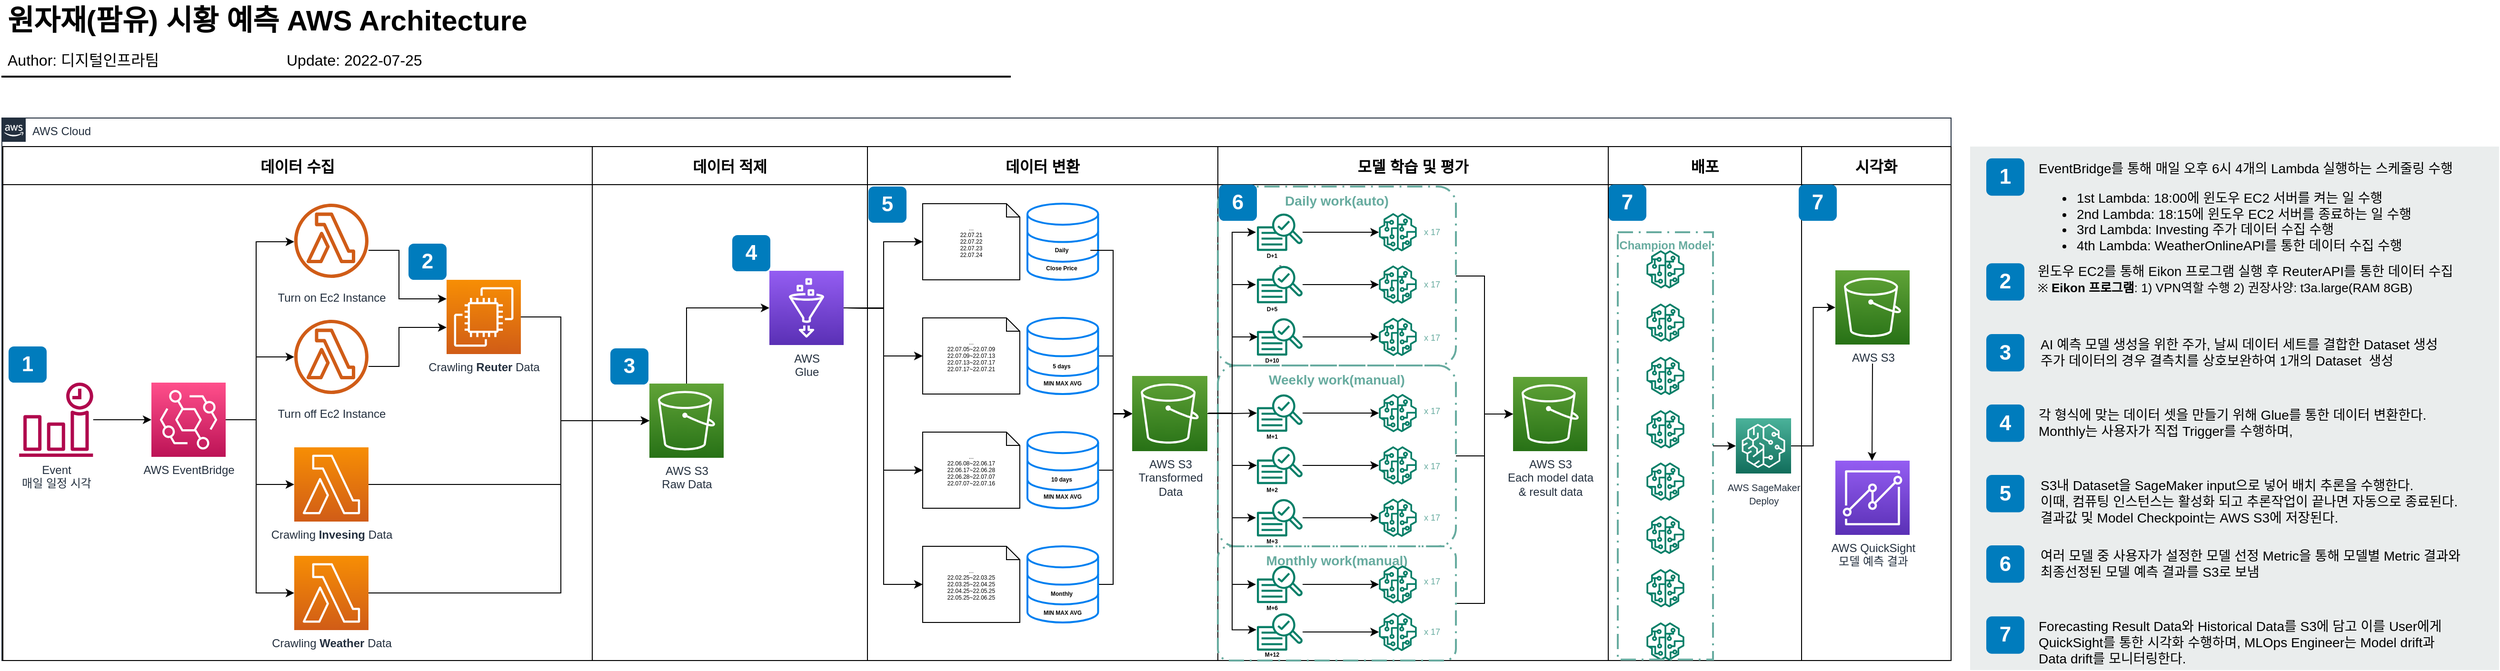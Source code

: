 <mxfile version="20.1.1" type="github" pages="3">
  <diagram id="Ht1M8jgEwFfnCIfOTk4-" name="As-Is">
    <mxGraphModel dx="2578" dy="1396" grid="1" gridSize="10" guides="1" tooltips="1" connect="1" arrows="1" fold="1" page="1" pageScale="1" pageWidth="1169" pageHeight="827" math="0" shadow="0">
      <root>
        <mxCell id="0" />
        <mxCell id="1" parent="0" />
        <mxCell id="-QjtrjUzRDEMRZ5MF8oH-47" value="원자재(팜유) 시황 예측 AWS Architecture" style="text;html=1;resizable=0;points=[];autosize=1;align=left;verticalAlign=top;spacingTop=-4;fontSize=30;fontStyle=1;labelBackgroundColor=none;" parent="1" vertex="1">
          <mxGeometry x="36.5" y="26.5" width="590" height="40" as="geometry" />
        </mxCell>
        <mxCell id="-QjtrjUzRDEMRZ5MF8oH-48" value="Author: 디지털인프라팀" style="text;html=1;resizable=0;points=[];autosize=1;align=left;verticalAlign=top;spacingTop=-4;fontSize=16;labelBackgroundColor=none;" parent="1" vertex="1">
          <mxGeometry x="36.5" y="76.5" width="190" height="30" as="geometry" />
        </mxCell>
        <mxCell id="SCVMTBWpLvtzJIhz15lM-1" value="" style="line;strokeWidth=2;html=1;fontSize=14;labelBackgroundColor=none;" parent="1" vertex="1">
          <mxGeometry x="32.5" y="101.5" width="1060" height="10" as="geometry" />
        </mxCell>
        <mxCell id="1dBTJliTiQG94aDny_BC-19" value="AWS Cloud" style="points=[[0,0],[0.25,0],[0.5,0],[0.75,0],[1,0],[1,0.25],[1,0.5],[1,0.75],[1,1],[0.75,1],[0.5,1],[0.25,1],[0,1],[0,0.75],[0,0.5],[0,0.25]];outlineConnect=0;gradientColor=none;html=1;whiteSpace=wrap;fontSize=12;fontStyle=0;shape=mxgraph.aws4.group;grIcon=mxgraph.aws4.group_aws_cloud_alt;strokeColor=#232F3E;fillColor=none;verticalAlign=top;align=left;spacingLeft=30;fontColor=#232F3E;dashed=0;labelBackgroundColor=none;container=1;pointerEvents=0;collapsible=0;recursiveResize=0;" parent="1" vertex="1">
          <mxGeometry x="33" y="150" width="2047" height="570" as="geometry" />
        </mxCell>
        <mxCell id="dCYjzD_zUEwOEs_KfjNQ-2" value="데이터 적제" style="swimlane;startSize=40;fontSize=16;" parent="1dBTJliTiQG94aDny_BC-19" vertex="1">
          <mxGeometry x="620" y="30" width="289" height="540" as="geometry">
            <mxRectangle x="731" y="30" width="120" height="30" as="alternateBounds" />
          </mxGeometry>
        </mxCell>
        <mxCell id="6hlHMrz7loX8VQzPJCg0-5" value="4" style="rounded=1;whiteSpace=wrap;html=1;fillColor=#007CBD;strokeColor=none;fontColor=#FFFFFF;fontStyle=1;fontSize=22;labelBackgroundColor=none;" parent="dCYjzD_zUEwOEs_KfjNQ-2" vertex="1">
          <mxGeometry x="147" y="93" width="40" height="38" as="geometry" />
        </mxCell>
        <mxCell id="6hlHMrz7loX8VQzPJCg0-10" style="edgeStyle=orthogonalEdgeStyle;rounded=0;orthogonalLoop=1;jettySize=auto;html=1;entryX=0;entryY=0.5;entryDx=0;entryDy=0;entryPerimeter=0;fontSize=16;" parent="dCYjzD_zUEwOEs_KfjNQ-2" source="1dBTJliTiQG94aDny_BC-4" edge="1">
          <mxGeometry relative="1" as="geometry">
            <Array as="points">
              <mxPoint x="99" y="169" />
            </Array>
            <mxPoint x="186" y="169.5" as="targetPoint" />
          </mxGeometry>
        </mxCell>
        <mxCell id="1dBTJliTiQG94aDny_BC-4" value="AWS S3&lt;br&gt;Raw Data" style="sketch=0;points=[[0,0,0],[0.25,0,0],[0.5,0,0],[0.75,0,0],[1,0,0],[0,1,0],[0.25,1,0],[0.5,1,0],[0.75,1,0],[1,1,0],[0,0.25,0],[0,0.5,0],[0,0.75,0],[1,0.25,0],[1,0.5,0],[1,0.75,0]];outlineConnect=0;fontColor=#232F3E;gradientColor=#60A337;gradientDirection=north;fillColor=#277116;strokeColor=#ffffff;dashed=0;verticalLabelPosition=bottom;verticalAlign=top;align=center;html=1;fontSize=12;fontStyle=0;aspect=fixed;shape=mxgraph.aws4.resourceIcon;resIcon=mxgraph.aws4.s3;" parent="dCYjzD_zUEwOEs_KfjNQ-2" vertex="1">
          <mxGeometry x="60" y="249" width="78" height="78" as="geometry" />
        </mxCell>
        <mxCell id="1dBTJliTiQG94aDny_BC-61" value="데이터 수집" style="swimlane;startSize=40;fontSize=16;" parent="1dBTJliTiQG94aDny_BC-19" vertex="1">
          <mxGeometry x="1" y="30" width="619" height="540" as="geometry">
            <mxRectangle x="-30" y="1060" width="120" height="30" as="alternateBounds" />
          </mxGeometry>
        </mxCell>
        <mxCell id="6hlHMrz7loX8VQzPJCg0-3" value="2" style="rounded=1;whiteSpace=wrap;html=1;fillColor=#007CBD;strokeColor=none;fontColor=#FFFFFF;fontStyle=1;fontSize=22;labelBackgroundColor=none;" parent="1dBTJliTiQG94aDny_BC-61" vertex="1">
          <mxGeometry x="426" y="102" width="40" height="38" as="geometry" />
        </mxCell>
        <mxCell id="CtUr043-NP_PtcqY4t4r-6" value="Crawling &lt;b&gt;Weather &lt;/b&gt;Data" style="sketch=0;points=[[0,0,0],[0.25,0,0],[0.5,0,0],[0.75,0,0],[1,0,0],[0,1,0],[0.25,1,0],[0.5,1,0],[0.75,1,0],[1,1,0],[0,0.25,0],[0,0.5,0],[0,0.75,0],[1,0.25,0],[1,0.5,0],[1,0.75,0]];outlineConnect=0;fontColor=#232F3E;gradientColor=#F78E04;gradientDirection=north;fillColor=#D05C17;strokeColor=#ffffff;dashed=0;verticalLabelPosition=bottom;verticalAlign=top;align=center;html=1;fontSize=12;fontStyle=0;aspect=fixed;shape=mxgraph.aws4.resourceIcon;resIcon=mxgraph.aws4.lambda;" parent="1dBTJliTiQG94aDny_BC-61" vertex="1">
          <mxGeometry x="306" y="430" width="78" height="78" as="geometry" />
        </mxCell>
        <mxCell id="CtUr043-NP_PtcqY4t4r-11" style="edgeStyle=orthogonalEdgeStyle;rounded=0;orthogonalLoop=1;jettySize=auto;html=1;entryX=0;entryY=0.5;entryDx=0;entryDy=0;entryPerimeter=0;fontSize=11;" parent="1dBTJliTiQG94aDny_BC-61" source="dCYjzD_zUEwOEs_KfjNQ-6" target="CtUr043-NP_PtcqY4t4r-5" edge="1">
          <mxGeometry relative="1" as="geometry">
            <Array as="points">
              <mxPoint x="266" y="287" />
              <mxPoint x="266" y="355" />
            </Array>
          </mxGeometry>
        </mxCell>
        <mxCell id="CtUr043-NP_PtcqY4t4r-12" style="edgeStyle=orthogonalEdgeStyle;rounded=0;orthogonalLoop=1;jettySize=auto;html=1;entryX=0;entryY=0.5;entryDx=0;entryDy=0;entryPerimeter=0;fontSize=11;" parent="1dBTJliTiQG94aDny_BC-61" source="dCYjzD_zUEwOEs_KfjNQ-6" target="CtUr043-NP_PtcqY4t4r-6" edge="1">
          <mxGeometry relative="1" as="geometry">
            <Array as="points">
              <mxPoint x="266" y="287" />
              <mxPoint x="266" y="469" />
            </Array>
          </mxGeometry>
        </mxCell>
        <mxCell id="dCYjzD_zUEwOEs_KfjNQ-6" value="AWS EventBridge" style="sketch=0;points=[[0,0,0],[0.25,0,0],[0.5,0,0],[0.75,0,0],[1,0,0],[0,1,0],[0.25,1,0],[0.5,1,0],[0.75,1,0],[1,1,0],[0,0.25,0],[0,0.5,0],[0,0.75,0],[1,0.25,0],[1,0.5,0],[1,0.75,0]];outlineConnect=0;fontColor=#232F3E;gradientColor=#FF4F8B;gradientDirection=north;fillColor=#BC1356;strokeColor=#ffffff;dashed=0;verticalLabelPosition=bottom;verticalAlign=top;align=center;html=1;fontSize=12;fontStyle=0;aspect=fixed;shape=mxgraph.aws4.resourceIcon;resIcon=mxgraph.aws4.eventbridge;" parent="1dBTJliTiQG94aDny_BC-61" vertex="1">
          <mxGeometry x="156" y="248" width="78" height="78" as="geometry" />
        </mxCell>
        <mxCell id="dCYjzD_zUEwOEs_KfjNQ-7" value="Turn on Ec2 Instance" style="outlineConnect=0;fontColor=#232F3E;gradientColor=none;fillColor=#D05C17;strokeColor=none;dashed=0;verticalLabelPosition=bottom;verticalAlign=top;align=center;html=1;fontSize=12;fontStyle=0;aspect=fixed;pointerEvents=1;shape=mxgraph.aws4.lambda_function;labelBackgroundColor=#ffffff;spacingTop=7;" parent="1dBTJliTiQG94aDny_BC-61" vertex="1">
          <mxGeometry x="306" y="60" width="78" height="78" as="geometry" />
        </mxCell>
        <mxCell id="dCYjzD_zUEwOEs_KfjNQ-8" style="edgeStyle=orthogonalEdgeStyle;rounded=0;orthogonalLoop=1;jettySize=auto;html=1;exitX=1;exitY=0.5;exitDx=0;exitDy=0;exitPerimeter=0;" parent="1dBTJliTiQG94aDny_BC-61" source="dCYjzD_zUEwOEs_KfjNQ-6" target="dCYjzD_zUEwOEs_KfjNQ-7" edge="1">
          <mxGeometry relative="1" as="geometry">
            <Array as="points">
              <mxPoint x="266" y="287" />
              <mxPoint x="266" y="100" />
            </Array>
          </mxGeometry>
        </mxCell>
        <mxCell id="dCYjzD_zUEwOEs_KfjNQ-9" style="edgeStyle=orthogonalEdgeStyle;rounded=0;orthogonalLoop=1;jettySize=auto;html=1;entryX=0;entryY=0.5;entryDx=0;entryDy=0;entryPerimeter=0;" parent="1dBTJliTiQG94aDny_BC-61" source="dCYjzD_zUEwOEs_KfjNQ-10" target="dCYjzD_zUEwOEs_KfjNQ-6" edge="1">
          <mxGeometry relative="1" as="geometry" />
        </mxCell>
        <mxCell id="dCYjzD_zUEwOEs_KfjNQ-10" value="Event&lt;br&gt;매일 일정 시각" style="sketch=0;outlineConnect=0;fontColor=#232F3E;gradientColor=none;fillColor=#B0084D;strokeColor=none;dashed=0;verticalLabelPosition=bottom;verticalAlign=top;align=center;html=1;fontSize=12;fontStyle=0;aspect=fixed;pointerEvents=1;shape=mxgraph.aws4.event_time_based;" parent="1dBTJliTiQG94aDny_BC-61" vertex="1">
          <mxGeometry x="17" y="248" width="78" height="78" as="geometry" />
        </mxCell>
        <mxCell id="dCYjzD_zUEwOEs_KfjNQ-11" value="Turn off Ec2 Instance" style="outlineConnect=0;fontColor=#232F3E;gradientColor=none;fillColor=#D05C17;strokeColor=none;dashed=0;verticalLabelPosition=bottom;verticalAlign=top;align=center;html=1;fontSize=12;fontStyle=0;aspect=fixed;pointerEvents=1;shape=mxgraph.aws4.lambda_function;labelBackgroundColor=#ffffff;spacingTop=7;" parent="1dBTJliTiQG94aDny_BC-61" vertex="1">
          <mxGeometry x="306" y="182" width="78" height="78" as="geometry" />
        </mxCell>
        <mxCell id="dCYjzD_zUEwOEs_KfjNQ-12" style="edgeStyle=orthogonalEdgeStyle;rounded=0;orthogonalLoop=1;jettySize=auto;html=1;" parent="1dBTJliTiQG94aDny_BC-61" source="dCYjzD_zUEwOEs_KfjNQ-6" target="dCYjzD_zUEwOEs_KfjNQ-11" edge="1">
          <mxGeometry relative="1" as="geometry">
            <Array as="points">
              <mxPoint x="266" y="287" />
              <mxPoint x="266" y="221" />
            </Array>
          </mxGeometry>
        </mxCell>
        <mxCell id="dCYjzD_zUEwOEs_KfjNQ-17" style="edgeStyle=orthogonalEdgeStyle;rounded=0;orthogonalLoop=1;jettySize=auto;html=1;" parent="1dBTJliTiQG94aDny_BC-61" source="dCYjzD_zUEwOEs_KfjNQ-7" edge="1">
          <mxGeometry relative="1" as="geometry">
            <mxPoint x="466" y="160.026" as="targetPoint" />
            <Array as="points">
              <mxPoint x="416" y="109" />
              <mxPoint x="416" y="160" />
            </Array>
          </mxGeometry>
        </mxCell>
        <mxCell id="dCYjzD_zUEwOEs_KfjNQ-18" style="edgeStyle=orthogonalEdgeStyle;rounded=0;orthogonalLoop=1;jettySize=auto;html=1;" parent="1dBTJliTiQG94aDny_BC-61" source="dCYjzD_zUEwOEs_KfjNQ-11" edge="1">
          <mxGeometry relative="1" as="geometry">
            <mxPoint x="466" y="190.026" as="targetPoint" />
            <Array as="points">
              <mxPoint x="416" y="231" />
              <mxPoint x="416" y="190" />
            </Array>
          </mxGeometry>
        </mxCell>
        <mxCell id="6hlHMrz7loX8VQzPJCg0-2" value="1" style="rounded=1;whiteSpace=wrap;html=1;fillColor=#007CBD;strokeColor=none;fontColor=#FFFFFF;fontStyle=1;fontSize=22;labelBackgroundColor=none;" parent="1dBTJliTiQG94aDny_BC-61" vertex="1">
          <mxGeometry x="6" y="210" width="40" height="38" as="geometry" />
        </mxCell>
        <mxCell id="6hlHMrz7loX8VQzPJCg0-4" value="3" style="rounded=1;whiteSpace=wrap;html=1;fillColor=#007CBD;strokeColor=none;fontColor=#FFFFFF;fontStyle=1;fontSize=22;labelBackgroundColor=none;" parent="1dBTJliTiQG94aDny_BC-61" vertex="1">
          <mxGeometry x="638" y="212" width="40" height="38" as="geometry" />
        </mxCell>
        <mxCell id="CtUr043-NP_PtcqY4t4r-5" value="Crawling &lt;b&gt;Invesing &lt;/b&gt;Data" style="sketch=0;points=[[0,0,0],[0.25,0,0],[0.5,0,0],[0.75,0,0],[1,0,0],[0,1,0],[0.25,1,0],[0.5,1,0],[0.75,1,0],[1,1,0],[0,0.25,0],[0,0.5,0],[0,0.75,0],[1,0.25,0],[1,0.5,0],[1,0.75,0]];outlineConnect=0;fontColor=#232F3E;gradientColor=#F78E04;gradientDirection=north;fillColor=#D05C17;strokeColor=#ffffff;dashed=0;verticalLabelPosition=bottom;verticalAlign=top;align=center;html=1;fontSize=12;fontStyle=0;aspect=fixed;shape=mxgraph.aws4.resourceIcon;resIcon=mxgraph.aws4.lambda;" parent="1dBTJliTiQG94aDny_BC-61" vertex="1">
          <mxGeometry x="306" y="316" width="78" height="78" as="geometry" />
        </mxCell>
        <mxCell id="CtUr043-NP_PtcqY4t4r-4" value="Crawling &lt;b&gt;Reuter &lt;/b&gt;Data" style="sketch=0;points=[[0,0,0],[0.25,0,0],[0.5,0,0],[0.75,0,0],[1,0,0],[0,1,0],[0.25,1,0],[0.5,1,0],[0.75,1,0],[1,1,0],[0,0.25,0],[0,0.5,0],[0,0.75,0],[1,0.25,0],[1,0.5,0],[1,0.75,0]];outlineConnect=0;fontColor=#232F3E;gradientColor=#F78E04;gradientDirection=north;fillColor=#D05C17;strokeColor=#ffffff;dashed=0;verticalLabelPosition=bottom;verticalAlign=top;align=center;html=1;fontSize=12;fontStyle=0;aspect=fixed;shape=mxgraph.aws4.resourceIcon;resIcon=mxgraph.aws4.ec2;" parent="1dBTJliTiQG94aDny_BC-61" vertex="1">
          <mxGeometry x="466" y="140" width="78" height="78" as="geometry" />
        </mxCell>
        <mxCell id="dCYjzD_zUEwOEs_KfjNQ-34" value="배포" style="swimlane;startSize=40;fontSize=16;align=center;verticalAlign=middle;" parent="1dBTJliTiQG94aDny_BC-19" vertex="1">
          <mxGeometry x="1687" y="30" width="203" height="540" as="geometry">
            <mxRectangle x="731" y="30" width="120" height="30" as="alternateBounds" />
          </mxGeometry>
        </mxCell>
        <mxCell id="FTdMu0rv-jqPg10kDiAU-153" value="7" style="rounded=1;whiteSpace=wrap;html=1;fillColor=#007CBD;strokeColor=none;fontColor=#FFFFFF;fontStyle=1;fontSize=22;labelBackgroundColor=none;" vertex="1" parent="dCYjzD_zUEwOEs_KfjNQ-34">
          <mxGeometry y="40" width="40" height="38" as="geometry" />
        </mxCell>
        <mxCell id="FTdMu0rv-jqPg10kDiAU-158" value="" style="sketch=0;outlineConnect=0;fontColor=#232F3E;gradientColor=none;fillColor=#067F68;strokeColor=none;dashed=0;verticalLabelPosition=bottom;verticalAlign=top;align=center;html=1;fontSize=12;fontStyle=0;aspect=fixed;pointerEvents=1;shape=mxgraph.aws4.sagemaker_model;labelBackgroundColor=none;fontFamily=Helvetica;" vertex="1" parent="dCYjzD_zUEwOEs_KfjNQ-34">
          <mxGeometry x="40" y="109" width="40" height="40" as="geometry" />
        </mxCell>
        <mxCell id="FTdMu0rv-jqPg10kDiAU-159" value="" style="sketch=0;outlineConnect=0;fontColor=#232F3E;gradientColor=none;fillColor=#067F68;strokeColor=none;dashed=0;verticalLabelPosition=bottom;verticalAlign=top;align=center;html=1;fontSize=12;fontStyle=0;aspect=fixed;pointerEvents=1;shape=mxgraph.aws4.sagemaker_model;labelBackgroundColor=none;fontFamily=Helvetica;" vertex="1" parent="dCYjzD_zUEwOEs_KfjNQ-34">
          <mxGeometry x="40" y="165" width="40" height="40" as="geometry" />
        </mxCell>
        <mxCell id="FTdMu0rv-jqPg10kDiAU-160" value="" style="sketch=0;outlineConnect=0;fontColor=#232F3E;gradientColor=none;fillColor=#067F68;strokeColor=none;dashed=0;verticalLabelPosition=bottom;verticalAlign=top;align=center;html=1;fontSize=12;fontStyle=0;aspect=fixed;pointerEvents=1;shape=mxgraph.aws4.sagemaker_model;labelBackgroundColor=none;fontFamily=Helvetica;" vertex="1" parent="dCYjzD_zUEwOEs_KfjNQ-34">
          <mxGeometry x="40" y="221" width="40" height="40" as="geometry" />
        </mxCell>
        <mxCell id="FTdMu0rv-jqPg10kDiAU-161" value="" style="sketch=0;outlineConnect=0;fontColor=#232F3E;gradientColor=none;fillColor=#067F68;strokeColor=none;dashed=0;verticalLabelPosition=bottom;verticalAlign=top;align=center;html=1;fontSize=12;fontStyle=0;aspect=fixed;pointerEvents=1;shape=mxgraph.aws4.sagemaker_model;labelBackgroundColor=none;fontFamily=Helvetica;" vertex="1" parent="dCYjzD_zUEwOEs_KfjNQ-34">
          <mxGeometry x="40" y="277" width="40" height="40" as="geometry" />
        </mxCell>
        <mxCell id="FTdMu0rv-jqPg10kDiAU-162" value="" style="sketch=0;outlineConnect=0;fontColor=#232F3E;gradientColor=none;fillColor=#067F68;strokeColor=none;dashed=0;verticalLabelPosition=bottom;verticalAlign=top;align=center;html=1;fontSize=12;fontStyle=0;aspect=fixed;pointerEvents=1;shape=mxgraph.aws4.sagemaker_model;labelBackgroundColor=none;fontFamily=Helvetica;" vertex="1" parent="dCYjzD_zUEwOEs_KfjNQ-34">
          <mxGeometry x="40" y="332" width="40" height="40" as="geometry" />
        </mxCell>
        <mxCell id="FTdMu0rv-jqPg10kDiAU-163" value="" style="sketch=0;outlineConnect=0;fontColor=#232F3E;gradientColor=none;fillColor=#067F68;strokeColor=none;dashed=0;verticalLabelPosition=bottom;verticalAlign=top;align=center;html=1;fontSize=12;fontStyle=0;aspect=fixed;pointerEvents=1;shape=mxgraph.aws4.sagemaker_model;labelBackgroundColor=none;fontFamily=Helvetica;" vertex="1" parent="dCYjzD_zUEwOEs_KfjNQ-34">
          <mxGeometry x="40" y="388" width="40" height="40" as="geometry" />
        </mxCell>
        <mxCell id="FTdMu0rv-jqPg10kDiAU-164" value="" style="sketch=0;outlineConnect=0;fontColor=#232F3E;gradientColor=none;fillColor=#067F68;strokeColor=none;dashed=0;verticalLabelPosition=bottom;verticalAlign=top;align=center;html=1;fontSize=12;fontStyle=0;aspect=fixed;pointerEvents=1;shape=mxgraph.aws4.sagemaker_model;labelBackgroundColor=none;fontFamily=Helvetica;" vertex="1" parent="dCYjzD_zUEwOEs_KfjNQ-34">
          <mxGeometry x="40" y="444" width="40" height="40" as="geometry" />
        </mxCell>
        <mxCell id="FTdMu0rv-jqPg10kDiAU-165" value="" style="sketch=0;outlineConnect=0;fontColor=#232F3E;gradientColor=none;fillColor=#067F68;strokeColor=none;dashed=0;verticalLabelPosition=bottom;verticalAlign=top;align=center;html=1;fontSize=12;fontStyle=0;aspect=fixed;pointerEvents=1;shape=mxgraph.aws4.sagemaker_model;labelBackgroundColor=none;fontFamily=Helvetica;" vertex="1" parent="dCYjzD_zUEwOEs_KfjNQ-34">
          <mxGeometry x="40" y="500" width="40" height="40" as="geometry" />
        </mxCell>
        <mxCell id="FTdMu0rv-jqPg10kDiAU-166" value="&lt;font style=&quot;font-size: 10px;&quot;&gt;AWS SageMaker &lt;br&gt;Deploy&lt;/font&gt;" style="sketch=0;points=[[0,0,0],[0.25,0,0],[0.5,0,0],[0.75,0,0],[1,0,0],[0,1,0],[0.25,1,0],[0.5,1,0],[0.75,1,0],[1,1,0],[0,0.25,0],[0,0.5,0],[0,0.75,0],[1,0.25,0],[1,0.5,0],[1,0.75,0]];outlineConnect=0;fontColor=#232F3E;gradientColor=#4AB29A;gradientDirection=north;fillColor=#116D5B;strokeColor=#ffffff;dashed=0;verticalLabelPosition=bottom;verticalAlign=top;align=center;html=1;fontSize=12;fontStyle=0;aspect=fixed;shape=mxgraph.aws4.resourceIcon;resIcon=mxgraph.aws4.sagemaker;" vertex="1" parent="dCYjzD_zUEwOEs_KfjNQ-34">
          <mxGeometry x="134" y="285.5" width="58" height="58" as="geometry" />
        </mxCell>
        <mxCell id="FTdMu0rv-jqPg10kDiAU-176" style="edgeStyle=orthogonalEdgeStyle;rounded=0;orthogonalLoop=1;jettySize=auto;html=1;fontFamily=Helvetica;fontSize=12;fontColor=#67AB9F;" edge="1" parent="dCYjzD_zUEwOEs_KfjNQ-34" source="FTdMu0rv-jqPg10kDiAU-175" target="FTdMu0rv-jqPg10kDiAU-166">
          <mxGeometry relative="1" as="geometry" />
        </mxCell>
        <mxCell id="FTdMu0rv-jqPg10kDiAU-175" value="Champion Model" style="rounded=1;arcSize=0;dashed=1;fillColor=none;gradientColor=none;dashPattern=8 3 1 3;strokeWidth=2;labelBackgroundColor=none;fontFamily=Helvetica;fontSize=12;verticalAlign=top;align=center;strokeColor=#67AB9F;fontColor=#67AB9F;fontStyle=1" vertex="1" parent="dCYjzD_zUEwOEs_KfjNQ-34">
          <mxGeometry x="10" y="90" width="100" height="449" as="geometry" />
        </mxCell>
        <mxCell id="gQa-60bPWqaGcjAUz3gM-3" value="시각화" style="swimlane;startSize=40;fontSize=16;" parent="dCYjzD_zUEwOEs_KfjNQ-34" vertex="1">
          <mxGeometry x="203" width="157" height="540" as="geometry">
            <mxRectangle x="731" y="30" width="120" height="30" as="alternateBounds" />
          </mxGeometry>
        </mxCell>
        <mxCell id="gQa-60bPWqaGcjAUz3gM-5" value="AWS QuickSight&lt;br&gt;모델 예측 결과" style="sketch=0;points=[[0,0,0],[0.25,0,0],[0.5,0,0],[0.75,0,0],[1,0,0],[0,1,0],[0.25,1,0],[0.5,1,0],[0.75,1,0],[1,1,0],[0,0.25,0],[0,0.5,0],[0,0.75,0],[1,0.25,0],[1,0.5,0],[1,0.75,0]];outlineConnect=0;fontColor=#232F3E;gradientColor=#945DF2;gradientDirection=north;fillColor=#5A30B5;strokeColor=#ffffff;dashed=0;verticalLabelPosition=bottom;verticalAlign=top;align=center;html=1;fontSize=12;fontStyle=0;aspect=fixed;shape=mxgraph.aws4.resourceIcon;resIcon=mxgraph.aws4.quicksight;" parent="gQa-60bPWqaGcjAUz3gM-3" vertex="1">
          <mxGeometry x="35.5" y="330" width="78" height="78" as="geometry" />
        </mxCell>
        <mxCell id="gQa-60bPWqaGcjAUz3gM-10" value="AWS S3" style="sketch=0;points=[[0,0,0],[0.25,0,0],[0.5,0,0],[0.75,0,0],[1,0,0],[0,1,0],[0.25,1,0],[0.5,1,0],[0.75,1,0],[1,1,0],[0,0.25,0],[0,0.5,0],[0,0.75,0],[1,0.25,0],[1,0.5,0],[1,0.75,0]];outlineConnect=0;fontColor=#232F3E;gradientColor=#60A337;gradientDirection=north;fillColor=#277116;strokeColor=#ffffff;dashed=0;verticalLabelPosition=bottom;verticalAlign=top;align=center;html=1;fontSize=12;fontStyle=0;aspect=fixed;shape=mxgraph.aws4.resourceIcon;resIcon=mxgraph.aws4.s3;" parent="gQa-60bPWqaGcjAUz3gM-3" vertex="1">
          <mxGeometry x="35.5" y="130" width="78" height="78" as="geometry" />
        </mxCell>
        <mxCell id="gQa-60bPWqaGcjAUz3gM-22" value="" style="edgeStyle=orthogonalEdgeStyle;rounded=0;orthogonalLoop=1;jettySize=auto;html=1;" parent="gQa-60bPWqaGcjAUz3gM-3" edge="1">
          <mxGeometry x="0.125" y="9" relative="1" as="geometry">
            <mxPoint x="74.513" y="228" as="sourcePoint" />
            <mxPoint x="74" y="330" as="targetPoint" />
            <Array as="points">
              <mxPoint x="75" y="230" />
              <mxPoint x="74" y="230" />
            </Array>
            <mxPoint x="-6" y="-9" as="offset" />
          </mxGeometry>
        </mxCell>
        <mxCell id="FTdMu0rv-jqPg10kDiAU-178" value="7" style="rounded=1;whiteSpace=wrap;html=1;fillColor=#007CBD;strokeColor=none;fontColor=#FFFFFF;fontStyle=1;fontSize=22;labelBackgroundColor=none;" vertex="1" parent="gQa-60bPWqaGcjAUz3gM-3">
          <mxGeometry x="-3" y="40" width="40" height="38" as="geometry" />
        </mxCell>
        <mxCell id="FTdMu0rv-jqPg10kDiAU-177" style="edgeStyle=orthogonalEdgeStyle;rounded=0;orthogonalLoop=1;jettySize=auto;html=1;entryX=0;entryY=0.5;entryDx=0;entryDy=0;entryPerimeter=0;fontFamily=Helvetica;fontSize=12;fontColor=#67AB9F;" edge="1" parent="dCYjzD_zUEwOEs_KfjNQ-34" source="FTdMu0rv-jqPg10kDiAU-166" target="gQa-60bPWqaGcjAUz3gM-10">
          <mxGeometry relative="1" as="geometry" />
        </mxCell>
        <mxCell id="CtUr043-NP_PtcqY4t4r-14" style="edgeStyle=orthogonalEdgeStyle;rounded=0;orthogonalLoop=1;jettySize=auto;html=1;entryX=0;entryY=0.5;entryDx=0;entryDy=0;entryPerimeter=0;fontSize=11;" parent="1dBTJliTiQG94aDny_BC-19" source="CtUr043-NP_PtcqY4t4r-5" target="1dBTJliTiQG94aDny_BC-4" edge="1">
          <mxGeometry relative="1" as="geometry">
            <Array as="points">
              <mxPoint x="587" y="385" />
              <mxPoint x="587" y="318" />
            </Array>
          </mxGeometry>
        </mxCell>
        <mxCell id="CtUr043-NP_PtcqY4t4r-15" style="edgeStyle=orthogonalEdgeStyle;rounded=0;orthogonalLoop=1;jettySize=auto;html=1;entryX=0;entryY=0.5;entryDx=0;entryDy=0;entryPerimeter=0;fontSize=11;" parent="1dBTJliTiQG94aDny_BC-19" source="CtUr043-NP_PtcqY4t4r-6" target="1dBTJliTiQG94aDny_BC-4" edge="1">
          <mxGeometry relative="1" as="geometry">
            <Array as="points">
              <mxPoint x="587" y="499" />
              <mxPoint x="587" y="318" />
            </Array>
          </mxGeometry>
        </mxCell>
        <mxCell id="CtUr043-NP_PtcqY4t4r-18" style="edgeStyle=orthogonalEdgeStyle;rounded=0;orthogonalLoop=1;jettySize=auto;html=1;entryX=0;entryY=0.5;entryDx=0;entryDy=0;entryPerimeter=0;fontSize=11;" parent="1dBTJliTiQG94aDny_BC-19" source="CtUr043-NP_PtcqY4t4r-4" target="1dBTJliTiQG94aDny_BC-4" edge="1">
          <mxGeometry relative="1" as="geometry">
            <Array as="points">
              <mxPoint x="587" y="209" />
              <mxPoint x="587" y="318" />
            </Array>
          </mxGeometry>
        </mxCell>
        <mxCell id="FTdMu0rv-jqPg10kDiAU-1" value="데이터 변환" style="swimlane;startSize=40;fontSize=16;" vertex="1" parent="1dBTJliTiQG94aDny_BC-19">
          <mxGeometry x="909" y="30" width="368" height="540" as="geometry">
            <mxRectangle x="731" y="30" width="120" height="30" as="alternateBounds" />
          </mxGeometry>
        </mxCell>
        <mxCell id="FTdMu0rv-jqPg10kDiAU-53" value="" style="html=1;verticalLabelPosition=bottom;align=center;labelBackgroundColor=#ffffff;verticalAlign=top;strokeWidth=2;strokeColor=#0080F0;shadow=0;dashed=0;shape=mxgraph.ios7.icons.data;" vertex="1" parent="FTdMu0rv-jqPg10kDiAU-1">
          <mxGeometry x="168" y="60" width="74.23" height="80" as="geometry" />
        </mxCell>
        <mxCell id="FTdMu0rv-jqPg10kDiAU-27" value="...&lt;br style=&quot;font-size: 6px;&quot;&gt;22.07.21&lt;br&gt;22.07.22&lt;br&gt;22.07.23&lt;br style=&quot;font-size: 6px;&quot;&gt;22.07.24" style="shape=note;whiteSpace=wrap;html=1;backgroundOutline=1;darkOpacity=0.05;fontSize=6;size=14;" vertex="1" parent="FTdMu0rv-jqPg10kDiAU-1">
          <mxGeometry x="58" y="60" width="102" height="80" as="geometry" />
        </mxCell>
        <mxCell id="FTdMu0rv-jqPg10kDiAU-136" style="edgeStyle=orthogonalEdgeStyle;rounded=0;orthogonalLoop=1;jettySize=auto;html=1;entryX=0;entryY=0.5;entryDx=0;entryDy=0;entryPerimeter=0;fontFamily=Helvetica;fontSize=9;fontColor=#67AB9F;" edge="1" parent="FTdMu0rv-jqPg10kDiAU-1" source="FTdMu0rv-jqPg10kDiAU-52" target="1dBTJliTiQG94aDny_BC-58">
          <mxGeometry relative="1" as="geometry">
            <Array as="points">
              <mxPoint x="258" y="109" />
              <mxPoint x="258" y="280" />
            </Array>
          </mxGeometry>
        </mxCell>
        <mxCell id="FTdMu0rv-jqPg10kDiAU-52" value="Daily" style="text;html=1;strokeColor=none;fillColor=none;align=center;verticalAlign=middle;whiteSpace=wrap;rounded=0;fontStyle=1;fontSize=6;fontFamily=Helvetica;" vertex="1" parent="FTdMu0rv-jqPg10kDiAU-1">
          <mxGeometry x="174.12" y="94" width="60" height="30" as="geometry" />
        </mxCell>
        <mxCell id="FTdMu0rv-jqPg10kDiAU-58" value="Monthly" style="text;html=1;strokeColor=none;fillColor=none;align=center;verticalAlign=middle;whiteSpace=wrap;rounded=0;fontStyle=1;fontSize=6;fontFamily=Helvetica;" vertex="1" parent="FTdMu0rv-jqPg10kDiAU-1">
          <mxGeometry x="175.12" y="215" width="60" height="30" as="geometry" />
        </mxCell>
        <mxCell id="FTdMu0rv-jqPg10kDiAU-137" style="edgeStyle=orthogonalEdgeStyle;rounded=0;orthogonalLoop=1;jettySize=auto;html=1;entryX=0;entryY=0.5;entryDx=0;entryDy=0;entryPerimeter=0;fontFamily=Helvetica;fontSize=9;fontColor=#67AB9F;" edge="1" parent="FTdMu0rv-jqPg10kDiAU-1" source="FTdMu0rv-jqPg10kDiAU-59" target="1dBTJliTiQG94aDny_BC-58">
          <mxGeometry relative="1" as="geometry">
            <Array as="points">
              <mxPoint x="258" y="220" />
              <mxPoint x="258" y="280" />
            </Array>
          </mxGeometry>
        </mxCell>
        <mxCell id="FTdMu0rv-jqPg10kDiAU-59" value="" style="html=1;verticalLabelPosition=bottom;align=center;labelBackgroundColor=#ffffff;verticalAlign=top;strokeWidth=2;strokeColor=#0080F0;shadow=0;dashed=0;shape=mxgraph.ios7.icons.data;" vertex="1" parent="FTdMu0rv-jqPg10kDiAU-1">
          <mxGeometry x="168" y="180" width="74.23" height="80" as="geometry" />
        </mxCell>
        <mxCell id="FTdMu0rv-jqPg10kDiAU-60" value="Monthly" style="text;html=1;strokeColor=none;fillColor=none;align=center;verticalAlign=middle;whiteSpace=wrap;rounded=0;fontStyle=1;fontSize=6;fontFamily=Helvetica;" vertex="1" parent="FTdMu0rv-jqPg10kDiAU-1">
          <mxGeometry x="175.12" y="335" width="60" height="30" as="geometry" />
        </mxCell>
        <mxCell id="FTdMu0rv-jqPg10kDiAU-138" style="edgeStyle=orthogonalEdgeStyle;rounded=0;orthogonalLoop=1;jettySize=auto;html=1;fontFamily=Helvetica;fontSize=9;fontColor=#67AB9F;" edge="1" parent="FTdMu0rv-jqPg10kDiAU-1" source="FTdMu0rv-jqPg10kDiAU-61" target="1dBTJliTiQG94aDny_BC-58">
          <mxGeometry relative="1" as="geometry">
            <Array as="points">
              <mxPoint x="258" y="340" />
              <mxPoint x="258" y="281" />
            </Array>
          </mxGeometry>
        </mxCell>
        <mxCell id="FTdMu0rv-jqPg10kDiAU-61" value="" style="html=1;verticalLabelPosition=bottom;align=center;labelBackgroundColor=#ffffff;verticalAlign=top;strokeWidth=2;strokeColor=#0080F0;shadow=0;dashed=0;shape=mxgraph.ios7.icons.data;" vertex="1" parent="FTdMu0rv-jqPg10kDiAU-1">
          <mxGeometry x="168" y="300" width="74.23" height="80" as="geometry" />
        </mxCell>
        <mxCell id="FTdMu0rv-jqPg10kDiAU-62" value="Monthly" style="text;html=1;strokeColor=none;fillColor=none;align=center;verticalAlign=middle;whiteSpace=wrap;rounded=0;fontStyle=1;fontSize=6;fontFamily=Helvetica;" vertex="1" parent="FTdMu0rv-jqPg10kDiAU-1">
          <mxGeometry x="175.12" y="455" width="60" height="30" as="geometry" />
        </mxCell>
        <mxCell id="FTdMu0rv-jqPg10kDiAU-140" style="edgeStyle=orthogonalEdgeStyle;rounded=0;orthogonalLoop=1;jettySize=auto;html=1;entryX=0;entryY=0.5;entryDx=0;entryDy=0;entryPerimeter=0;fontFamily=Helvetica;fontSize=9;fontColor=#67AB9F;" edge="1" parent="FTdMu0rv-jqPg10kDiAU-1" source="FTdMu0rv-jqPg10kDiAU-63" target="1dBTJliTiQG94aDny_BC-58">
          <mxGeometry relative="1" as="geometry">
            <Array as="points">
              <mxPoint x="258" y="460" />
              <mxPoint x="258" y="280" />
            </Array>
          </mxGeometry>
        </mxCell>
        <mxCell id="FTdMu0rv-jqPg10kDiAU-63" value="" style="html=1;verticalLabelPosition=bottom;align=center;labelBackgroundColor=#ffffff;verticalAlign=top;strokeWidth=2;strokeColor=#0080F0;shadow=0;dashed=0;shape=mxgraph.ios7.icons.data;" vertex="1" parent="FTdMu0rv-jqPg10kDiAU-1">
          <mxGeometry x="168" y="420" width="74.23" height="80" as="geometry" />
        </mxCell>
        <mxCell id="FTdMu0rv-jqPg10kDiAU-64" value="...&lt;br&gt;22.07.05~22.07.09&lt;br&gt;22.07.09~22.07.13&lt;br&gt;22.07.13~22.07.17&lt;br&gt;22.07.17~22.07.21" style="shape=note;whiteSpace=wrap;html=1;backgroundOutline=1;darkOpacity=0.05;fontSize=6;size=14;" vertex="1" parent="FTdMu0rv-jqPg10kDiAU-1">
          <mxGeometry x="58" y="180" width="102" height="80" as="geometry" />
        </mxCell>
        <mxCell id="FTdMu0rv-jqPg10kDiAU-65" value="...&lt;br&gt;22.06.08~22.06.17&lt;br&gt;22.06.17~22.06.28&lt;br&gt;22.06.28~22.07.07&lt;br&gt;22.07.07~22.07.16" style="shape=note;whiteSpace=wrap;html=1;backgroundOutline=1;darkOpacity=0.05;fontSize=6;size=14;" vertex="1" parent="FTdMu0rv-jqPg10kDiAU-1">
          <mxGeometry x="58" y="300" width="102" height="80" as="geometry" />
        </mxCell>
        <mxCell id="FTdMu0rv-jqPg10kDiAU-66" value="...&lt;br&gt;22.02.25~22.03.25&lt;br&gt;22.03.25~22.04.25&lt;br&gt;22.04.25~22.05.25&lt;br&gt;22.05.25~22.06.25" style="shape=note;whiteSpace=wrap;html=1;backgroundOutline=1;darkOpacity=0.05;fontSize=6;size=14;" vertex="1" parent="FTdMu0rv-jqPg10kDiAU-1">
          <mxGeometry x="58" y="420" width="102" height="80" as="geometry" />
        </mxCell>
        <mxCell id="FTdMu0rv-jqPg10kDiAU-67" value="5 days" style="text;html=1;strokeColor=none;fillColor=none;align=center;verticalAlign=middle;whiteSpace=wrap;rounded=0;fontStyle=1;fontSize=6;fontFamily=Helvetica;" vertex="1" parent="FTdMu0rv-jqPg10kDiAU-1">
          <mxGeometry x="174.12" y="216" width="60" height="30" as="geometry" />
        </mxCell>
        <mxCell id="FTdMu0rv-jqPg10kDiAU-68" value="10 days" style="text;html=1;strokeColor=none;fillColor=none;align=center;verticalAlign=middle;whiteSpace=wrap;rounded=0;fontStyle=1;fontSize=6;fontFamily=Helvetica;" vertex="1" parent="FTdMu0rv-jqPg10kDiAU-1">
          <mxGeometry x="174.12" y="335" width="60" height="30" as="geometry" />
        </mxCell>
        <mxCell id="FTdMu0rv-jqPg10kDiAU-69" value="Monthly" style="text;html=1;strokeColor=none;fillColor=none;align=center;verticalAlign=middle;whiteSpace=wrap;rounded=0;fontStyle=1;fontSize=6;fontFamily=Helvetica;" vertex="1" parent="FTdMu0rv-jqPg10kDiAU-1">
          <mxGeometry x="174.12" y="455" width="60" height="30" as="geometry" />
        </mxCell>
        <mxCell id="FTdMu0rv-jqPg10kDiAU-73" value="Close Price" style="text;html=1;strokeColor=none;fillColor=none;align=center;verticalAlign=middle;whiteSpace=wrap;rounded=0;fontStyle=1;fontSize=6;fontFamily=Helvetica;" vertex="1" parent="FTdMu0rv-jqPg10kDiAU-1">
          <mxGeometry x="174.12" y="113" width="60" height="30" as="geometry" />
        </mxCell>
        <mxCell id="FTdMu0rv-jqPg10kDiAU-74" value="MIN MAX AVG" style="text;html=1;strokeColor=none;fillColor=none;align=center;verticalAlign=middle;whiteSpace=wrap;rounded=0;fontStyle=1;fontSize=6;fontFamily=Helvetica;" vertex="1" parent="FTdMu0rv-jqPg10kDiAU-1">
          <mxGeometry x="170" y="234" width="70" height="30" as="geometry" />
        </mxCell>
        <mxCell id="FTdMu0rv-jqPg10kDiAU-75" value="MIN MAX AVG" style="text;html=1;strokeColor=none;fillColor=none;align=center;verticalAlign=middle;whiteSpace=wrap;rounded=0;fontStyle=1;fontSize=6;fontFamily=Helvetica;" vertex="1" parent="FTdMu0rv-jqPg10kDiAU-1">
          <mxGeometry x="170" y="353" width="70" height="30" as="geometry" />
        </mxCell>
        <mxCell id="FTdMu0rv-jqPg10kDiAU-76" value="MIN MAX AVG" style="text;html=1;strokeColor=none;fillColor=none;align=center;verticalAlign=middle;whiteSpace=wrap;rounded=0;fontStyle=1;fontSize=6;fontFamily=Helvetica;" vertex="1" parent="FTdMu0rv-jqPg10kDiAU-1">
          <mxGeometry x="170" y="475" width="70" height="30" as="geometry" />
        </mxCell>
        <mxCell id="1dBTJliTiQG94aDny_BC-58" value="AWS S3&lt;br&gt;Transformed&lt;br&gt;Data" style="sketch=0;points=[[0,0,0],[0.25,0,0],[0.5,0,0],[0.75,0,0],[1,0,0],[0,1,0],[0.25,1,0],[0.5,1,0],[0.75,1,0],[1,1,0],[0,0.25,0],[0,0.5,0],[0,0.75,0],[1,0.25,0],[1,0.5,0],[1,0.75,0]];outlineConnect=0;fontColor=#232F3E;gradientColor=#60A337;gradientDirection=north;fillColor=#277116;strokeColor=#ffffff;dashed=0;verticalLabelPosition=bottom;verticalAlign=top;align=center;html=1;fontSize=12;fontStyle=0;aspect=fixed;shape=mxgraph.aws4.resourceIcon;resIcon=mxgraph.aws4.s3;" parent="FTdMu0rv-jqPg10kDiAU-1" vertex="1">
          <mxGeometry x="278" y="241" width="79" height="79" as="geometry" />
        </mxCell>
        <mxCell id="FTdMu0rv-jqPg10kDiAU-12" value="5" style="rounded=1;whiteSpace=wrap;html=1;fillColor=#007CBD;strokeColor=none;fontColor=#FFFFFF;fontStyle=1;fontSize=22;labelBackgroundColor=none;" vertex="1" parent="FTdMu0rv-jqPg10kDiAU-1">
          <mxGeometry x="1" y="42" width="40" height="38" as="geometry" />
        </mxCell>
        <mxCell id="FTdMu0rv-jqPg10kDiAU-71" style="edgeStyle=orthogonalEdgeStyle;rounded=0;orthogonalLoop=1;jettySize=auto;html=1;entryX=0;entryY=0.5;entryDx=0;entryDy=0;entryPerimeter=0;fontFamily=Helvetica;fontSize=9;" edge="1" parent="1dBTJliTiQG94aDny_BC-19" target="FTdMu0rv-jqPg10kDiAU-27">
          <mxGeometry relative="1" as="geometry">
            <mxPoint x="884" y="199.517" as="sourcePoint" />
          </mxGeometry>
        </mxCell>
        <mxCell id="FTdMu0rv-jqPg10kDiAU-72" style="edgeStyle=orthogonalEdgeStyle;rounded=0;orthogonalLoop=1;jettySize=auto;html=1;fontFamily=Helvetica;fontSize=9;" edge="1" parent="1dBTJliTiQG94aDny_BC-19" target="FTdMu0rv-jqPg10kDiAU-64">
          <mxGeometry relative="1" as="geometry">
            <mxPoint x="884" y="199.517" as="sourcePoint" />
            <Array as="points">
              <mxPoint x="926" y="200" />
              <mxPoint x="926" y="250" />
            </Array>
          </mxGeometry>
        </mxCell>
        <mxCell id="FTdMu0rv-jqPg10kDiAU-77" style="edgeStyle=orthogonalEdgeStyle;rounded=0;orthogonalLoop=1;jettySize=auto;html=1;entryX=0;entryY=0.5;entryDx=0;entryDy=0;entryPerimeter=0;fontFamily=Helvetica;fontSize=9;" edge="1" parent="1dBTJliTiQG94aDny_BC-19" target="FTdMu0rv-jqPg10kDiAU-65">
          <mxGeometry relative="1" as="geometry">
            <mxPoint x="884" y="199.517" as="sourcePoint" />
          </mxGeometry>
        </mxCell>
        <mxCell id="FTdMu0rv-jqPg10kDiAU-78" style="edgeStyle=orthogonalEdgeStyle;rounded=0;orthogonalLoop=1;jettySize=auto;html=1;entryX=0;entryY=0.5;entryDx=0;entryDy=0;entryPerimeter=0;fontFamily=Helvetica;fontSize=9;" edge="1" parent="1dBTJliTiQG94aDny_BC-19" target="FTdMu0rv-jqPg10kDiAU-66">
          <mxGeometry relative="1" as="geometry">
            <mxPoint x="884" y="199.517" as="sourcePoint" />
          </mxGeometry>
        </mxCell>
        <mxCell id="6hlHMrz7loX8VQzPJCg0-1" value="Update: 2022-07-25" style="text;html=1;resizable=0;points=[];autosize=1;align=left;verticalAlign=top;spacingTop=-4;fontSize=16;labelBackgroundColor=none;" parent="1" vertex="1">
          <mxGeometry x="330" y="76.5" width="170" height="30" as="geometry" />
        </mxCell>
        <mxCell id="CtUr043-NP_PtcqY4t4r-3" value="" style="group" parent="1" vertex="1" connectable="0">
          <mxGeometry x="2100" y="180" width="555.5" height="550" as="geometry" />
        </mxCell>
        <mxCell id="Gu6WN1yIWV0_MbR31gMe-1" value="" style="rounded=0;whiteSpace=wrap;html=1;fillColor=#EAEDED;fontSize=22;fontColor=#FFFFFF;strokeColor=none;labelBackgroundColor=none;" parent="CtUr043-NP_PtcqY4t4r-3" vertex="1">
          <mxGeometry width="555.5" height="550" as="geometry" />
        </mxCell>
        <mxCell id="-QjtrjUzRDEMRZ5MF8oH-36" value="1" style="rounded=1;whiteSpace=wrap;html=1;fillColor=#007CBD;strokeColor=none;fontColor=#FFFFFF;fontStyle=1;fontSize=22;labelBackgroundColor=none;" parent="CtUr043-NP_PtcqY4t4r-3" vertex="1">
          <mxGeometry x="17" y="12.383" width="40" height="39.212" as="geometry" />
        </mxCell>
        <mxCell id="-QjtrjUzRDEMRZ5MF8oH-37" value="2" style="rounded=1;whiteSpace=wrap;html=1;fillColor=#007CBD;strokeColor=none;fontColor=#FFFFFF;fontStyle=1;fontSize=22;labelBackgroundColor=none;" parent="CtUr043-NP_PtcqY4t4r-3" vertex="1">
          <mxGeometry x="17" y="122.576" width="40" height="39.212" as="geometry" />
        </mxCell>
        <mxCell id="-QjtrjUzRDEMRZ5MF8oH-38" value="3" style="rounded=1;whiteSpace=wrap;html=1;fillColor=#007CBD;strokeColor=none;fontColor=#FFFFFF;fontStyle=1;fontSize=22;labelBackgroundColor=none;" parent="CtUr043-NP_PtcqY4t4r-3" vertex="1">
          <mxGeometry x="17" y="197" width="40" height="39.212" as="geometry" />
        </mxCell>
        <mxCell id="-QjtrjUzRDEMRZ5MF8oH-39" value="4" style="rounded=1;whiteSpace=wrap;html=1;fillColor=#007CBD;strokeColor=none;fontColor=#FFFFFF;fontStyle=1;fontSize=22;labelBackgroundColor=none;" parent="CtUr043-NP_PtcqY4t4r-3" vertex="1">
          <mxGeometry x="17" y="271" width="40" height="39.212" as="geometry" />
        </mxCell>
        <mxCell id="-QjtrjUzRDEMRZ5MF8oH-40" value="5" style="rounded=1;whiteSpace=wrap;html=1;fillColor=#007CBD;strokeColor=none;fontColor=#FFFFFF;fontStyle=1;fontSize=22;labelBackgroundColor=none;" parent="CtUr043-NP_PtcqY4t4r-3" vertex="1">
          <mxGeometry x="17" y="345" width="40" height="39.212" as="geometry" />
        </mxCell>
        <mxCell id="-QjtrjUzRDEMRZ5MF8oH-41" value="6" style="rounded=1;whiteSpace=wrap;html=1;fillColor=#007CBD;strokeColor=none;fontColor=#FFFFFF;fontStyle=1;fontSize=22;labelBackgroundColor=none;" parent="CtUr043-NP_PtcqY4t4r-3" vertex="1">
          <mxGeometry x="17" y="419" width="40" height="39.212" as="geometry" />
        </mxCell>
        <mxCell id="-QjtrjUzRDEMRZ5MF8oH-42" value="7" style="rounded=1;whiteSpace=wrap;html=1;fillColor=#007CBD;strokeColor=none;fontColor=#FFFFFF;fontStyle=1;fontSize=22;labelBackgroundColor=none;" parent="CtUr043-NP_PtcqY4t4r-3" vertex="1">
          <mxGeometry x="17" y="493.613" width="40" height="39.212" as="geometry" />
        </mxCell>
        <mxCell id="SCVMTBWpLvtzJIhz15lM-6" value="EventBridge를 통해&lt;span&gt;&amp;nbsp;매일 오후 6시 4개의 Lambda 실행하는 스케줄링 수행&lt;br&gt;&lt;ul&gt;&lt;li&gt;&lt;span&gt;1st Lambda: 18:00에 윈도우 EC2 서버를 켜는 일 수행&lt;/span&gt;&lt;/li&gt;&lt;li&gt;2nd Lambda: 18:15에 윈도우 EC2 서버를 종료하는 일 수행&lt;/li&gt;&lt;li&gt;3rd Lambda: Investing 주가 데이터 수집 수행&lt;/li&gt;&lt;li&gt;4th Lambda: WeatherOnlineAPI를 통한 데이터 수집 수행&lt;/li&gt;&lt;/ul&gt;&lt;/span&gt;" style="text;html=1;align=left;verticalAlign=top;spacingTop=-4;fontSize=14;labelBackgroundColor=none;whiteSpace=wrap;" parent="CtUr043-NP_PtcqY4t4r-3" vertex="1">
          <mxGeometry x="70" y="12.38" width="480" height="101.13" as="geometry" />
        </mxCell>
        <mxCell id="SCVMTBWpLvtzJIhz15lM-7" value="윈도우 EC2를 통해 Eikon 프로그램 실행 후 ReuterAPI를 통한 데이터 수집&lt;br&gt;&lt;font style=&quot;font-size: 13px;&quot;&gt;※&amp;nbsp;&lt;b&gt;Eikon 프로그램&lt;/b&gt;:&lt;span style=&quot;background-color: initial;&quot;&gt;&amp;nbsp;1) VPN역할 수행 2)&lt;/span&gt;&lt;span style=&quot;background-color: initial;&quot;&gt;&amp;nbsp;권장사양: t3a.large(RAM 8GB)&lt;/span&gt;&lt;span style=&quot;background-color: initial;&quot;&gt;&lt;br&gt;&lt;/span&gt;&lt;/font&gt;" style="text;html=1;align=left;verticalAlign=top;spacingTop=-4;fontSize=14;labelBackgroundColor=none;whiteSpace=wrap;" parent="CtUr043-NP_PtcqY4t4r-3" vertex="1">
          <mxGeometry x="69" y="120" width="486.5" height="40" as="geometry" />
        </mxCell>
        <mxCell id="SCVMTBWpLvtzJIhz15lM-9" value="&lt;span&gt;AI 예측 모델 생성을 위한 주가, 날씨 데이터 세트를 결합한&amp;nbsp;&lt;/span&gt;Dataset 생성&lt;br&gt;주가 데이터의 경우 결측치를 상호보완하여 1개의 Dataset&amp;nbsp;&amp;nbsp;생성" style="text;html=1;align=left;verticalAlign=top;spacingTop=-4;fontSize=14;labelBackgroundColor=none;whiteSpace=wrap;" parent="CtUr043-NP_PtcqY4t4r-3" vertex="1">
          <mxGeometry x="71.75" y="197" width="481" height="41.28" as="geometry" />
        </mxCell>
        <mxCell id="SCVMTBWpLvtzJIhz15lM-10" value="각 형식에 맞는 데이터 셋을 만들기 위해 Glue를 통한 데이터 변환한다.&lt;br&gt;Monthly는 사용자가 직접 Trigger를 수행하며," style="text;html=1;align=left;verticalAlign=top;spacingTop=-4;fontSize=14;labelBackgroundColor=none;whiteSpace=wrap;" parent="CtUr043-NP_PtcqY4t4r-3" vertex="1">
          <mxGeometry x="70" y="270.997" width="450" height="40.76" as="geometry" />
        </mxCell>
        <mxCell id="SCVMTBWpLvtzJIhz15lM-11" value="S3내 Dataset을 SageMaker input으로&amp;nbsp;넣어 배치 추론을 수행한다.&lt;br&gt;이때, 컴퓨팅 인스턴스는 활성화 되고 추론작업이 끝나면 자동으로 종료된다. 결과값 및 Model Checkpoint는 AWS S3에 저장된다." style="text;html=1;align=left;verticalAlign=top;spacingTop=-4;fontSize=14;labelBackgroundColor=none;whiteSpace=wrap;" parent="CtUr043-NP_PtcqY4t4r-3" vertex="1">
          <mxGeometry x="71.75" y="344.995" width="449" height="40.76" as="geometry" />
        </mxCell>
        <mxCell id="SCVMTBWpLvtzJIhz15lM-13" value="&lt;span&gt;Forecasting Result Data와 Historical Data를 S3에 담고 이를 User에게 QuickSight를 통한 시각화 수행하며, MLOps Engineer는 Model drift과 Data drift를 모니터링한다.&lt;/span&gt;" style="text;html=1;align=left;verticalAlign=top;spacingTop=-4;fontSize=14;labelBackgroundColor=none;whiteSpace=wrap;" parent="CtUr043-NP_PtcqY4t4r-3" vertex="1">
          <mxGeometry x="70" y="492.842" width="449" height="40.76" as="geometry" />
        </mxCell>
        <mxCell id="CtUr043-NP_PtcqY4t4r-2" value="여러 모델 중 사용자가 설정한 모델 선정 Metric을 통해 모델별 Metric 결과와 최종선정된 모델 예측 결과를 S3로 보냄" style="text;html=1;align=left;verticalAlign=top;spacingTop=-4;fontSize=14;labelBackgroundColor=none;whiteSpace=wrap;" parent="CtUr043-NP_PtcqY4t4r-3" vertex="1">
          <mxGeometry x="71.75" y="419.003" width="449" height="40.76" as="geometry" />
        </mxCell>
        <mxCell id="dCYjzD_zUEwOEs_KfjNQ-3" value="모델 학습 및 평가" style="swimlane;startSize=40;fontSize=16;strokeColor=#000000;" parent="1" vertex="1">
          <mxGeometry x="1310" y="180" width="410" height="540" as="geometry">
            <mxRectangle x="370" y="1170" width="120" height="30" as="alternateBounds" />
          </mxGeometry>
        </mxCell>
        <mxCell id="FTdMu0rv-jqPg10kDiAU-152" style="edgeStyle=orthogonalEdgeStyle;rounded=0;orthogonalLoop=1;jettySize=auto;html=1;entryX=0;entryY=0.5;entryDx=0;entryDy=0;entryPerimeter=0;fontFamily=Helvetica;fontSize=9;fontColor=#67AB9F;" edge="1" parent="dCYjzD_zUEwOEs_KfjNQ-3" source="FTdMu0rv-jqPg10kDiAU-93" target="FTdMu0rv-jqPg10kDiAU-149">
          <mxGeometry relative="1" as="geometry">
            <Array as="points">
              <mxPoint x="280" y="136" />
              <mxPoint x="280" y="281" />
            </Array>
          </mxGeometry>
        </mxCell>
        <mxCell id="FTdMu0rv-jqPg10kDiAU-93" value="Daily work(auto)" style="rounded=1;arcSize=10;dashed=1;fillColor=none;gradientColor=none;dashPattern=8 3 1 3;strokeWidth=2;labelBackgroundColor=none;fontFamily=Helvetica;fontSize=14;verticalAlign=top;align=center;strokeColor=#67AB9F;fontColor=#67AB9F;fontStyle=1" vertex="1" parent="dCYjzD_zUEwOEs_KfjNQ-3">
          <mxGeometry y="42" width="250" height="188" as="geometry" />
        </mxCell>
        <mxCell id="FTdMu0rv-jqPg10kDiAU-151" style="edgeStyle=orthogonalEdgeStyle;rounded=0;orthogonalLoop=1;jettySize=auto;html=1;exitX=1;exitY=0.5;exitDx=0;exitDy=0;entryX=0;entryY=0.5;entryDx=0;entryDy=0;entryPerimeter=0;fontFamily=Helvetica;fontSize=9;fontColor=#67AB9F;" edge="1" parent="dCYjzD_zUEwOEs_KfjNQ-3" source="FTdMu0rv-jqPg10kDiAU-94" target="FTdMu0rv-jqPg10kDiAU-149">
          <mxGeometry relative="1" as="geometry">
            <Array as="points">
              <mxPoint x="280" y="325" />
              <mxPoint x="280" y="281" />
            </Array>
          </mxGeometry>
        </mxCell>
        <mxCell id="FTdMu0rv-jqPg10kDiAU-94" value="Weekly work(manual)" style="rounded=1;arcSize=10;dashed=1;fillColor=none;gradientColor=none;dashPattern=8 3 1 3;strokeWidth=2;labelBackgroundColor=none;fontFamily=Helvetica;fontSize=14;verticalAlign=top;align=center;fontColor=#67AB9F;fontStyle=1;strokeColor=#67AB9F;" vertex="1" parent="dCYjzD_zUEwOEs_KfjNQ-3">
          <mxGeometry y="230" width="250" height="190" as="geometry" />
        </mxCell>
        <mxCell id="FTdMu0rv-jqPg10kDiAU-154" style="edgeStyle=orthogonalEdgeStyle;rounded=0;orthogonalLoop=1;jettySize=auto;html=1;entryX=0;entryY=0.5;entryDx=0;entryDy=0;entryPerimeter=0;fontFamily=Helvetica;fontSize=9;fontColor=#67AB9F;" edge="1" parent="dCYjzD_zUEwOEs_KfjNQ-3" source="FTdMu0rv-jqPg10kDiAU-95" target="FTdMu0rv-jqPg10kDiAU-149">
          <mxGeometry relative="1" as="geometry" />
        </mxCell>
        <mxCell id="FTdMu0rv-jqPg10kDiAU-95" value="Monthly work(manual)" style="rounded=1;arcSize=10;dashed=1;fillColor=none;gradientColor=none;dashPattern=8 3 1 3;strokeWidth=2;labelBackgroundColor=none;fontFamily=Helvetica;fontSize=14;verticalAlign=top;align=center;fontColor=#67AB9F;fontStyle=1;strokeColor=#67AB9F;" vertex="1" parent="dCYjzD_zUEwOEs_KfjNQ-3">
          <mxGeometry y="420" width="250" height="120" as="geometry" />
        </mxCell>
        <mxCell id="FTdMu0rv-jqPg10kDiAU-103" value="" style="sketch=0;outlineConnect=0;fontColor=#232F3E;gradientColor=none;fillColor=#067F68;strokeColor=none;dashed=0;verticalLabelPosition=bottom;verticalAlign=top;align=center;html=1;fontSize=12;fontStyle=0;aspect=fixed;pointerEvents=1;shape=mxgraph.aws4.sagemaker_model;labelBackgroundColor=none;fontFamily=Helvetica;" vertex="1" parent="dCYjzD_zUEwOEs_KfjNQ-3">
          <mxGeometry x="169" y="260" width="40" height="40" as="geometry" />
        </mxCell>
        <mxCell id="FTdMu0rv-jqPg10kDiAU-144" style="edgeStyle=orthogonalEdgeStyle;rounded=0;orthogonalLoop=1;jettySize=auto;html=1;fontFamily=Helvetica;fontSize=9;fontColor=#67AB9F;" edge="1" parent="dCYjzD_zUEwOEs_KfjNQ-3" source="FTdMu0rv-jqPg10kDiAU-104" target="FTdMu0rv-jqPg10kDiAU-103">
          <mxGeometry relative="1" as="geometry" />
        </mxCell>
        <mxCell id="FTdMu0rv-jqPg10kDiAU-104" value="" style="sketch=0;outlineConnect=0;fontColor=#232F3E;gradientColor=none;fillColor=#067F68;strokeColor=none;dashed=0;verticalLabelPosition=bottom;verticalAlign=top;align=center;html=1;fontSize=12;fontStyle=0;aspect=fixed;pointerEvents=1;shape=mxgraph.aws4.sagemaker_train;labelBackgroundColor=none;fontFamily=Helvetica;" vertex="1" parent="dCYjzD_zUEwOEs_KfjNQ-3">
          <mxGeometry x="41" y="260" width="48" height="40" as="geometry" />
        </mxCell>
        <mxCell id="FTdMu0rv-jqPg10kDiAU-145" style="edgeStyle=orthogonalEdgeStyle;rounded=0;orthogonalLoop=1;jettySize=auto;html=1;fontFamily=Helvetica;fontSize=9;fontColor=#67AB9F;" edge="1" parent="dCYjzD_zUEwOEs_KfjNQ-3" source="FTdMu0rv-jqPg10kDiAU-105" target="FTdMu0rv-jqPg10kDiAU-106">
          <mxGeometry relative="1" as="geometry" />
        </mxCell>
        <mxCell id="FTdMu0rv-jqPg10kDiAU-105" value="" style="sketch=0;outlineConnect=0;fontColor=#232F3E;gradientColor=none;fillColor=#067F68;strokeColor=none;dashed=0;verticalLabelPosition=bottom;verticalAlign=top;align=center;html=1;fontSize=12;fontStyle=0;aspect=fixed;pointerEvents=1;shape=mxgraph.aws4.sagemaker_train;labelBackgroundColor=none;fontFamily=Helvetica;" vertex="1" parent="dCYjzD_zUEwOEs_KfjNQ-3">
          <mxGeometry x="41" y="315" width="48" height="40" as="geometry" />
        </mxCell>
        <mxCell id="FTdMu0rv-jqPg10kDiAU-106" value="" style="sketch=0;outlineConnect=0;fontColor=#232F3E;gradientColor=none;fillColor=#067F68;strokeColor=none;dashed=0;verticalLabelPosition=bottom;verticalAlign=top;align=center;html=1;fontSize=12;fontStyle=0;aspect=fixed;pointerEvents=1;shape=mxgraph.aws4.sagemaker_model;labelBackgroundColor=none;fontFamily=Helvetica;" vertex="1" parent="dCYjzD_zUEwOEs_KfjNQ-3">
          <mxGeometry x="169" y="315" width="40" height="40" as="geometry" />
        </mxCell>
        <mxCell id="FTdMu0rv-jqPg10kDiAU-107" value="" style="sketch=0;outlineConnect=0;fontColor=#232F3E;gradientColor=none;fillColor=#067F68;strokeColor=none;dashed=0;verticalLabelPosition=bottom;verticalAlign=top;align=center;html=1;fontSize=12;fontStyle=0;aspect=fixed;pointerEvents=1;shape=mxgraph.aws4.sagemaker_model;labelBackgroundColor=none;fontFamily=Helvetica;" vertex="1" parent="dCYjzD_zUEwOEs_KfjNQ-3">
          <mxGeometry x="169" y="370" width="40" height="40" as="geometry" />
        </mxCell>
        <mxCell id="FTdMu0rv-jqPg10kDiAU-146" style="edgeStyle=orthogonalEdgeStyle;rounded=0;orthogonalLoop=1;jettySize=auto;html=1;fontFamily=Helvetica;fontSize=9;fontColor=#67AB9F;" edge="1" parent="dCYjzD_zUEwOEs_KfjNQ-3" source="FTdMu0rv-jqPg10kDiAU-108" target="FTdMu0rv-jqPg10kDiAU-107">
          <mxGeometry relative="1" as="geometry" />
        </mxCell>
        <mxCell id="FTdMu0rv-jqPg10kDiAU-108" value="" style="sketch=0;outlineConnect=0;fontColor=#232F3E;gradientColor=none;fillColor=#067F68;strokeColor=none;dashed=0;verticalLabelPosition=bottom;verticalAlign=top;align=center;html=1;fontSize=12;fontStyle=0;aspect=fixed;pointerEvents=1;shape=mxgraph.aws4.sagemaker_train;labelBackgroundColor=none;fontFamily=Helvetica;" vertex="1" parent="dCYjzD_zUEwOEs_KfjNQ-3">
          <mxGeometry x="41" y="370" width="48" height="40" as="geometry" />
        </mxCell>
        <mxCell id="FTdMu0rv-jqPg10kDiAU-148" style="edgeStyle=orthogonalEdgeStyle;rounded=0;orthogonalLoop=1;jettySize=auto;html=1;fontFamily=Helvetica;fontSize=9;fontColor=#67AB9F;" edge="1" parent="dCYjzD_zUEwOEs_KfjNQ-3" source="FTdMu0rv-jqPg10kDiAU-109" target="FTdMu0rv-jqPg10kDiAU-112">
          <mxGeometry relative="1" as="geometry" />
        </mxCell>
        <mxCell id="FTdMu0rv-jqPg10kDiAU-109" value="" style="sketch=0;outlineConnect=0;fontColor=#232F3E;gradientColor=none;fillColor=#067F68;strokeColor=none;dashed=0;verticalLabelPosition=bottom;verticalAlign=top;align=center;html=1;fontSize=12;fontStyle=0;aspect=fixed;pointerEvents=1;shape=mxgraph.aws4.sagemaker_train;labelBackgroundColor=none;fontFamily=Helvetica;" vertex="1" parent="dCYjzD_zUEwOEs_KfjNQ-3">
          <mxGeometry x="41" y="490" width="48" height="40" as="geometry" />
        </mxCell>
        <mxCell id="FTdMu0rv-jqPg10kDiAU-147" style="edgeStyle=orthogonalEdgeStyle;rounded=0;orthogonalLoop=1;jettySize=auto;html=1;fontFamily=Helvetica;fontSize=9;fontColor=#67AB9F;" edge="1" parent="dCYjzD_zUEwOEs_KfjNQ-3" source="FTdMu0rv-jqPg10kDiAU-110" target="FTdMu0rv-jqPg10kDiAU-111">
          <mxGeometry relative="1" as="geometry" />
        </mxCell>
        <mxCell id="FTdMu0rv-jqPg10kDiAU-110" value="" style="sketch=0;outlineConnect=0;fontColor=#232F3E;gradientColor=none;fillColor=#067F68;strokeColor=none;dashed=0;verticalLabelPosition=bottom;verticalAlign=top;align=center;html=1;fontSize=12;fontStyle=0;aspect=fixed;pointerEvents=1;shape=mxgraph.aws4.sagemaker_train;labelBackgroundColor=none;fontFamily=Helvetica;" vertex="1" parent="dCYjzD_zUEwOEs_KfjNQ-3">
          <mxGeometry x="41" y="440" width="48" height="40" as="geometry" />
        </mxCell>
        <mxCell id="FTdMu0rv-jqPg10kDiAU-111" value="" style="sketch=0;outlineConnect=0;fontColor=#232F3E;gradientColor=none;fillColor=#067F68;strokeColor=none;dashed=0;verticalLabelPosition=bottom;verticalAlign=top;align=center;html=1;fontSize=12;fontStyle=0;aspect=fixed;pointerEvents=1;shape=mxgraph.aws4.sagemaker_model;labelBackgroundColor=none;fontFamily=Helvetica;" vertex="1" parent="dCYjzD_zUEwOEs_KfjNQ-3">
          <mxGeometry x="169" y="440" width="40" height="40" as="geometry" />
        </mxCell>
        <mxCell id="FTdMu0rv-jqPg10kDiAU-112" value="" style="sketch=0;outlineConnect=0;fontColor=#232F3E;gradientColor=none;fillColor=#067F68;strokeColor=none;dashed=0;verticalLabelPosition=bottom;verticalAlign=top;align=center;html=1;fontSize=12;fontStyle=0;aspect=fixed;pointerEvents=1;shape=mxgraph.aws4.sagemaker_model;labelBackgroundColor=none;fontFamily=Helvetica;" vertex="1" parent="dCYjzD_zUEwOEs_KfjNQ-3">
          <mxGeometry x="169" y="490" width="40" height="40" as="geometry" />
        </mxCell>
        <mxCell id="FTdMu0rv-jqPg10kDiAU-97" value="" style="sketch=0;outlineConnect=0;fontColor=#232F3E;gradientColor=none;fillColor=#067F68;strokeColor=none;dashed=0;verticalLabelPosition=bottom;verticalAlign=top;align=center;html=1;fontSize=12;fontStyle=0;aspect=fixed;pointerEvents=1;shape=mxgraph.aws4.sagemaker_model;labelBackgroundColor=none;fontFamily=Helvetica;" vertex="1" parent="dCYjzD_zUEwOEs_KfjNQ-3">
          <mxGeometry x="169" y="70" width="40" height="40" as="geometry" />
        </mxCell>
        <mxCell id="FTdMu0rv-jqPg10kDiAU-141" style="edgeStyle=orthogonalEdgeStyle;rounded=0;orthogonalLoop=1;jettySize=auto;html=1;fontFamily=Helvetica;fontSize=9;fontColor=#67AB9F;" edge="1" parent="dCYjzD_zUEwOEs_KfjNQ-3" source="FTdMu0rv-jqPg10kDiAU-98" target="FTdMu0rv-jqPg10kDiAU-97">
          <mxGeometry relative="1" as="geometry" />
        </mxCell>
        <mxCell id="FTdMu0rv-jqPg10kDiAU-98" value="&lt;font style=&quot;font-size: 9px;&quot;&gt;-&lt;/font&gt;" style="sketch=0;outlineConnect=0;fontColor=#232F3E;gradientColor=none;fillColor=#067F68;strokeColor=none;dashed=0;verticalLabelPosition=bottom;verticalAlign=top;align=center;html=1;fontSize=12;fontStyle=0;aspect=fixed;pointerEvents=1;shape=mxgraph.aws4.sagemaker_train;labelBackgroundColor=none;fontFamily=Helvetica;" vertex="1" parent="dCYjzD_zUEwOEs_KfjNQ-3">
          <mxGeometry x="41" y="70" width="48" height="40" as="geometry" />
        </mxCell>
        <mxCell id="FTdMu0rv-jqPg10kDiAU-99" value="" style="sketch=0;outlineConnect=0;fontColor=#232F3E;gradientColor=none;fillColor=#067F68;strokeColor=none;dashed=0;verticalLabelPosition=bottom;verticalAlign=top;align=center;html=1;fontSize=12;fontStyle=0;aspect=fixed;pointerEvents=1;shape=mxgraph.aws4.sagemaker_model;labelBackgroundColor=none;fontFamily=Helvetica;" vertex="1" parent="dCYjzD_zUEwOEs_KfjNQ-3">
          <mxGeometry x="169" y="125" width="40" height="40" as="geometry" />
        </mxCell>
        <mxCell id="FTdMu0rv-jqPg10kDiAU-142" style="edgeStyle=orthogonalEdgeStyle;rounded=0;orthogonalLoop=1;jettySize=auto;html=1;fontFamily=Helvetica;fontSize=9;fontColor=#67AB9F;" edge="1" parent="dCYjzD_zUEwOEs_KfjNQ-3" source="FTdMu0rv-jqPg10kDiAU-100" target="FTdMu0rv-jqPg10kDiAU-99">
          <mxGeometry relative="1" as="geometry" />
        </mxCell>
        <mxCell id="FTdMu0rv-jqPg10kDiAU-100" value="" style="sketch=0;outlineConnect=0;fontColor=#232F3E;gradientColor=none;fillColor=#067F68;strokeColor=none;dashed=0;verticalLabelPosition=bottom;verticalAlign=top;align=center;html=1;fontSize=12;fontStyle=0;aspect=fixed;pointerEvents=1;shape=mxgraph.aws4.sagemaker_train;labelBackgroundColor=none;fontFamily=Helvetica;" vertex="1" parent="dCYjzD_zUEwOEs_KfjNQ-3">
          <mxGeometry x="41" y="125" width="48" height="40" as="geometry" />
        </mxCell>
        <mxCell id="FTdMu0rv-jqPg10kDiAU-101" value="" style="sketch=0;outlineConnect=0;fontColor=#232F3E;gradientColor=none;fillColor=#067F68;strokeColor=none;dashed=0;verticalLabelPosition=bottom;verticalAlign=top;align=center;html=1;fontSize=12;fontStyle=0;aspect=fixed;pointerEvents=1;shape=mxgraph.aws4.sagemaker_model;labelBackgroundColor=none;fontFamily=Helvetica;" vertex="1" parent="dCYjzD_zUEwOEs_KfjNQ-3">
          <mxGeometry x="169" y="180" width="40" height="40" as="geometry" />
        </mxCell>
        <mxCell id="FTdMu0rv-jqPg10kDiAU-143" style="edgeStyle=orthogonalEdgeStyle;rounded=0;orthogonalLoop=1;jettySize=auto;html=1;fontFamily=Helvetica;fontSize=9;fontColor=#67AB9F;" edge="1" parent="dCYjzD_zUEwOEs_KfjNQ-3" source="FTdMu0rv-jqPg10kDiAU-102" target="FTdMu0rv-jqPg10kDiAU-101">
          <mxGeometry relative="1" as="geometry" />
        </mxCell>
        <mxCell id="FTdMu0rv-jqPg10kDiAU-102" value="" style="sketch=0;outlineConnect=0;fontColor=#232F3E;gradientColor=none;fillColor=#067F68;strokeColor=none;dashed=0;verticalLabelPosition=bottom;verticalAlign=top;align=center;html=1;fontSize=12;fontStyle=0;aspect=fixed;pointerEvents=1;shape=mxgraph.aws4.sagemaker_train;labelBackgroundColor=none;fontFamily=Helvetica;" vertex="1" parent="dCYjzD_zUEwOEs_KfjNQ-3">
          <mxGeometry x="41" y="180" width="48" height="40" as="geometry" />
        </mxCell>
        <mxCell id="FTdMu0rv-jqPg10kDiAU-128" value="D+1" style="text;html=1;strokeColor=none;fillColor=none;align=center;verticalAlign=middle;whiteSpace=wrap;rounded=0;fontStyle=1;fontSize=6;fontFamily=Helvetica;" vertex="1" parent="dCYjzD_zUEwOEs_KfjNQ-3">
          <mxGeometry x="27" y="100" width="60" height="30" as="geometry" />
        </mxCell>
        <mxCell id="FTdMu0rv-jqPg10kDiAU-129" value="D+5" style="text;html=1;strokeColor=none;fillColor=none;align=center;verticalAlign=middle;whiteSpace=wrap;rounded=0;fontStyle=1;fontSize=6;fontFamily=Helvetica;" vertex="1" parent="dCYjzD_zUEwOEs_KfjNQ-3">
          <mxGeometry x="27" y="156" width="60" height="30" as="geometry" />
        </mxCell>
        <mxCell id="FTdMu0rv-jqPg10kDiAU-130" value="D+10" style="text;html=1;strokeColor=none;fillColor=none;align=center;verticalAlign=middle;whiteSpace=wrap;rounded=0;fontStyle=1;fontSize=6;fontFamily=Helvetica;" vertex="1" parent="dCYjzD_zUEwOEs_KfjNQ-3">
          <mxGeometry x="27" y="210" width="60" height="30" as="geometry" />
        </mxCell>
        <mxCell id="FTdMu0rv-jqPg10kDiAU-131" value="M+1" style="text;html=1;strokeColor=none;fillColor=none;align=center;verticalAlign=middle;whiteSpace=wrap;rounded=0;fontStyle=1;fontSize=6;fontFamily=Helvetica;" vertex="1" parent="dCYjzD_zUEwOEs_KfjNQ-3">
          <mxGeometry x="27" y="290" width="60" height="30" as="geometry" />
        </mxCell>
        <mxCell id="FTdMu0rv-jqPg10kDiAU-132" value="M+2" style="text;html=1;strokeColor=none;fillColor=none;align=center;verticalAlign=middle;whiteSpace=wrap;rounded=0;fontStyle=1;fontSize=6;fontFamily=Helvetica;" vertex="1" parent="dCYjzD_zUEwOEs_KfjNQ-3">
          <mxGeometry x="27" y="346" width="60" height="30" as="geometry" />
        </mxCell>
        <mxCell id="FTdMu0rv-jqPg10kDiAU-133" value="M+3" style="text;html=1;strokeColor=none;fillColor=none;align=center;verticalAlign=middle;whiteSpace=wrap;rounded=0;fontStyle=1;fontSize=6;fontFamily=Helvetica;" vertex="1" parent="dCYjzD_zUEwOEs_KfjNQ-3">
          <mxGeometry x="27" y="400" width="60" height="30" as="geometry" />
        </mxCell>
        <mxCell id="FTdMu0rv-jqPg10kDiAU-134" value="M+12" style="text;html=1;strokeColor=none;fillColor=none;align=center;verticalAlign=middle;whiteSpace=wrap;rounded=0;fontStyle=1;fontSize=6;fontFamily=Helvetica;" vertex="1" parent="dCYjzD_zUEwOEs_KfjNQ-3">
          <mxGeometry x="27" y="519" width="60" height="30" as="geometry" />
        </mxCell>
        <mxCell id="FTdMu0rv-jqPg10kDiAU-135" value="M+6" style="text;html=1;strokeColor=none;fillColor=none;align=center;verticalAlign=middle;whiteSpace=wrap;rounded=0;fontStyle=1;fontSize=6;fontFamily=Helvetica;" vertex="1" parent="dCYjzD_zUEwOEs_KfjNQ-3">
          <mxGeometry x="27" y="470" width="60" height="30" as="geometry" />
        </mxCell>
        <mxCell id="gQa-60bPWqaGcjAUz3gM-14" value="6" style="rounded=1;whiteSpace=wrap;html=1;fillColor=#007CBD;strokeColor=none;fontColor=#FFFFFF;fontStyle=1;fontSize=22;labelBackgroundColor=none;" parent="dCYjzD_zUEwOEs_KfjNQ-3" vertex="1">
          <mxGeometry x="1" y="40" width="40" height="38" as="geometry" />
        </mxCell>
        <mxCell id="FTdMu0rv-jqPg10kDiAU-149" value="AWS S3&lt;br&gt;Each model data&lt;br&gt;&amp;amp; result data" style="sketch=0;points=[[0,0,0],[0.25,0,0],[0.5,0,0],[0.75,0,0],[1,0,0],[0,1,0],[0.25,1,0],[0.5,1,0],[0.75,1,0],[1,1,0],[0,0.25,0],[0,0.5,0],[0,0.75,0],[1,0.25,0],[1,0.5,0],[1,0.75,0]];outlineConnect=0;fontColor=#232F3E;gradientColor=#60A337;gradientDirection=north;fillColor=#277116;strokeColor=#ffffff;dashed=0;verticalLabelPosition=bottom;verticalAlign=top;align=center;html=1;fontSize=12;fontStyle=0;aspect=fixed;shape=mxgraph.aws4.resourceIcon;resIcon=mxgraph.aws4.s3;" vertex="1" parent="dCYjzD_zUEwOEs_KfjNQ-3">
          <mxGeometry x="310" y="242" width="78" height="78" as="geometry" />
        </mxCell>
        <mxCell id="FTdMu0rv-jqPg10kDiAU-155" value="x 17" style="text;html=1;strokeColor=none;fillColor=none;align=center;verticalAlign=middle;whiteSpace=wrap;rounded=0;labelBackgroundColor=none;fontFamily=Helvetica;fontSize=9;fontColor=#67AB9F;" vertex="1" parent="dCYjzD_zUEwOEs_KfjNQ-3">
          <mxGeometry x="200" y="75" width="50" height="30" as="geometry" />
        </mxCell>
        <mxCell id="FTdMu0rv-jqPg10kDiAU-156" value="x 17" style="text;html=1;strokeColor=none;fillColor=none;align=center;verticalAlign=middle;whiteSpace=wrap;rounded=0;labelBackgroundColor=none;fontFamily=Helvetica;fontSize=9;fontColor=#67AB9F;" vertex="1" parent="dCYjzD_zUEwOEs_KfjNQ-3">
          <mxGeometry x="200" y="130" width="50" height="30" as="geometry" />
        </mxCell>
        <mxCell id="FTdMu0rv-jqPg10kDiAU-167" value="x 17" style="text;html=1;strokeColor=none;fillColor=none;align=center;verticalAlign=middle;whiteSpace=wrap;rounded=0;labelBackgroundColor=none;fontFamily=Helvetica;fontSize=9;fontColor=#67AB9F;" vertex="1" parent="dCYjzD_zUEwOEs_KfjNQ-3">
          <mxGeometry x="200" y="186" width="50" height="30" as="geometry" />
        </mxCell>
        <mxCell id="FTdMu0rv-jqPg10kDiAU-168" value="x 17" style="text;html=1;strokeColor=none;fillColor=none;align=center;verticalAlign=middle;whiteSpace=wrap;rounded=0;labelBackgroundColor=none;fontFamily=Helvetica;fontSize=9;fontColor=#67AB9F;" vertex="1" parent="dCYjzD_zUEwOEs_KfjNQ-3">
          <mxGeometry x="200" y="375" width="50" height="30" as="geometry" />
        </mxCell>
        <mxCell id="FTdMu0rv-jqPg10kDiAU-169" value="x 17" style="text;html=1;strokeColor=none;fillColor=none;align=center;verticalAlign=middle;whiteSpace=wrap;rounded=0;labelBackgroundColor=none;fontFamily=Helvetica;fontSize=9;fontColor=#67AB9F;" vertex="1" parent="dCYjzD_zUEwOEs_KfjNQ-3">
          <mxGeometry x="200" y="321" width="50" height="30" as="geometry" />
        </mxCell>
        <mxCell id="FTdMu0rv-jqPg10kDiAU-170" value="x 17" style="text;html=1;strokeColor=none;fillColor=none;align=center;verticalAlign=middle;whiteSpace=wrap;rounded=0;labelBackgroundColor=none;fontFamily=Helvetica;fontSize=9;fontColor=#67AB9F;" vertex="1" parent="dCYjzD_zUEwOEs_KfjNQ-3">
          <mxGeometry x="200" y="263" width="50" height="30" as="geometry" />
        </mxCell>
        <mxCell id="FTdMu0rv-jqPg10kDiAU-172" value="x 17" style="text;html=1;strokeColor=none;fillColor=none;align=center;verticalAlign=middle;whiteSpace=wrap;rounded=0;labelBackgroundColor=none;fontFamily=Helvetica;fontSize=9;fontColor=#67AB9F;" vertex="1" parent="dCYjzD_zUEwOEs_KfjNQ-3">
          <mxGeometry x="200" y="495" width="50" height="30" as="geometry" />
        </mxCell>
        <mxCell id="FTdMu0rv-jqPg10kDiAU-173" value="x 17" style="text;html=1;strokeColor=none;fillColor=none;align=center;verticalAlign=middle;whiteSpace=wrap;rounded=0;labelBackgroundColor=none;fontFamily=Helvetica;fontSize=9;fontColor=#67AB9F;" vertex="1" parent="dCYjzD_zUEwOEs_KfjNQ-3">
          <mxGeometry x="200" y="442" width="50" height="30" as="geometry" />
        </mxCell>
        <mxCell id="FTdMu0rv-jqPg10kDiAU-80" value="AWS&lt;br&gt;Glue" style="sketch=0;points=[[0,0,0],[0.25,0,0],[0.5,0,0],[0.75,0,0],[1,0,0],[0,1,0],[0.25,1,0],[0.5,1,0],[0.75,1,0],[1,1,0],[0,0.25,0],[0,0.5,0],[0,0.75,0],[1,0.25,0],[1,0.5,0],[1,0.75,0]];outlineConnect=0;fontColor=#232F3E;gradientColor=#945DF2;gradientDirection=north;fillColor=#5A30B5;strokeColor=#ffffff;dashed=0;verticalLabelPosition=bottom;verticalAlign=top;align=center;html=1;fontSize=12;fontStyle=0;aspect=fixed;shape=mxgraph.aws4.resourceIcon;resIcon=mxgraph.aws4.glue;labelBackgroundColor=none;fontFamily=Helvetica;" vertex="1" parent="1">
          <mxGeometry x="839" y="310.5" width="78" height="78" as="geometry" />
        </mxCell>
        <mxCell id="FTdMu0rv-jqPg10kDiAU-113" style="edgeStyle=orthogonalEdgeStyle;rounded=0;orthogonalLoop=1;jettySize=auto;html=1;fontFamily=Helvetica;fontSize=14;fontColor=#67AB9F;entryX=-0.021;entryY=0.5;entryDx=0;entryDy=0;entryPerimeter=0;" edge="1" parent="1" source="1dBTJliTiQG94aDny_BC-58" target="FTdMu0rv-jqPg10kDiAU-98">
          <mxGeometry relative="1" as="geometry">
            <mxPoint x="1300" y="250" as="targetPoint" />
          </mxGeometry>
        </mxCell>
        <mxCell id="FTdMu0rv-jqPg10kDiAU-116" style="edgeStyle=orthogonalEdgeStyle;rounded=0;orthogonalLoop=1;jettySize=auto;html=1;fontFamily=Helvetica;fontSize=14;fontColor=#67AB9F;entryX=-0.021;entryY=0.5;entryDx=0;entryDy=0;entryPerimeter=0;" edge="1" parent="1" source="1dBTJliTiQG94aDny_BC-58" target="FTdMu0rv-jqPg10kDiAU-100">
          <mxGeometry relative="1" as="geometry" />
        </mxCell>
        <mxCell id="FTdMu0rv-jqPg10kDiAU-121" style="edgeStyle=orthogonalEdgeStyle;rounded=0;orthogonalLoop=1;jettySize=auto;html=1;fontFamily=Helvetica;fontSize=14;fontColor=#67AB9F;" edge="1" parent="1">
          <mxGeometry relative="1" as="geometry">
            <mxPoint x="1300" y="460" as="sourcePoint" />
            <mxPoint x="1352" y="380" as="targetPoint" />
            <Array as="points">
              <mxPoint x="1325" y="460" />
              <mxPoint x="1325" y="380" />
            </Array>
          </mxGeometry>
        </mxCell>
        <mxCell id="FTdMu0rv-jqPg10kDiAU-122" style="edgeStyle=orthogonalEdgeStyle;rounded=0;orthogonalLoop=1;jettySize=auto;html=1;fontFamily=Helvetica;fontSize=14;fontColor=#67AB9F;" edge="1" parent="1" source="1dBTJliTiQG94aDny_BC-58" target="FTdMu0rv-jqPg10kDiAU-104">
          <mxGeometry relative="1" as="geometry" />
        </mxCell>
        <mxCell id="FTdMu0rv-jqPg10kDiAU-123" style="edgeStyle=orthogonalEdgeStyle;rounded=0;orthogonalLoop=1;jettySize=auto;html=1;fontFamily=Helvetica;fontSize=14;fontColor=#67AB9F;" edge="1" parent="1" source="1dBTJliTiQG94aDny_BC-58" target="FTdMu0rv-jqPg10kDiAU-105">
          <mxGeometry relative="1" as="geometry" />
        </mxCell>
        <mxCell id="FTdMu0rv-jqPg10kDiAU-124" style="edgeStyle=orthogonalEdgeStyle;rounded=0;orthogonalLoop=1;jettySize=auto;html=1;fontFamily=Helvetica;fontSize=14;fontColor=#67AB9F;entryX=-0.021;entryY=0.5;entryDx=0;entryDy=0;entryPerimeter=0;" edge="1" parent="1" source="1dBTJliTiQG94aDny_BC-58" target="FTdMu0rv-jqPg10kDiAU-110">
          <mxGeometry relative="1" as="geometry" />
        </mxCell>
        <mxCell id="FTdMu0rv-jqPg10kDiAU-125" style="edgeStyle=orthogonalEdgeStyle;rounded=0;orthogonalLoop=1;jettySize=auto;html=1;entryX=-0.021;entryY=0.5;entryDx=0;entryDy=0;entryPerimeter=0;fontFamily=Helvetica;fontSize=14;fontColor=#67AB9F;" edge="1" parent="1" source="1dBTJliTiQG94aDny_BC-58" target="FTdMu0rv-jqPg10kDiAU-108">
          <mxGeometry relative="1" as="geometry" />
        </mxCell>
        <mxCell id="FTdMu0rv-jqPg10kDiAU-126" style="edgeStyle=orthogonalEdgeStyle;rounded=0;orthogonalLoop=1;jettySize=auto;html=1;entryX=-0.009;entryY=0.441;entryDx=0;entryDy=0;entryPerimeter=0;fontFamily=Helvetica;fontSize=14;fontColor=#67AB9F;" edge="1" parent="1" source="1dBTJliTiQG94aDny_BC-58" target="FTdMu0rv-jqPg10kDiAU-109">
          <mxGeometry relative="1" as="geometry" />
        </mxCell>
      </root>
    </mxGraphModel>
  </diagram>
  <diagram id="ji4KComlpWZDG8OQrK-k" name="To-Be">
    <mxGraphModel dx="4331" dy="3494" grid="1" gridSize="10" guides="1" tooltips="1" connect="1" arrows="1" fold="1" page="1" pageScale="1" pageWidth="827" pageHeight="1169" math="0" shadow="0">
      <root>
        <mxCell id="0" />
        <mxCell id="1" parent="0" />
        <mxCell id="fahZCgwW7RxsYPd1qHfA-9" value="Amazon S3" style="outlineConnect=0;fontColor=#232F3E;gradientColor=#60A337;gradientDirection=north;fillColor=#277116;strokeColor=#ffffff;dashed=0;verticalLabelPosition=bottom;verticalAlign=top;align=center;html=1;fontSize=12;fontStyle=0;aspect=fixed;shape=mxgraph.aws4.resourceIcon;resIcon=mxgraph.aws4.s3;labelBackgroundColor=none;" vertex="1" parent="1">
          <mxGeometry x="486" y="-228.5" width="78" height="78" as="geometry" />
        </mxCell>
        <mxCell id="fahZCgwW7RxsYPd1qHfA-10" value="Amazon Cognito" style="outlineConnect=0;fontColor=#232F3E;gradientColor=#F54749;gradientDirection=north;fillColor=#C7131F;strokeColor=#ffffff;dashed=0;verticalLabelPosition=bottom;verticalAlign=top;align=center;html=1;fontSize=12;fontStyle=0;aspect=fixed;shape=mxgraph.aws4.resourceIcon;resIcon=mxgraph.aws4.cognito;labelBackgroundColor=none;" vertex="1" parent="1">
          <mxGeometry x="310" y="148.5" width="78" height="78" as="geometry" />
        </mxCell>
        <mxCell id="fahZCgwW7RxsYPd1qHfA-11" value="Users&lt;br&gt;" style="outlineConnect=0;fontColor=#232F3E;gradientColor=none;fillColor=#232F3E;strokeColor=none;dashed=0;verticalLabelPosition=bottom;verticalAlign=top;align=center;html=1;fontSize=12;fontStyle=0;aspect=fixed;pointerEvents=1;shape=mxgraph.aws4.users;labelBackgroundColor=none;" vertex="1" parent="1">
          <mxGeometry x="697" y="310.0" width="78" height="78" as="geometry" />
        </mxCell>
        <mxCell id="fahZCgwW7RxsYPd1qHfA-12" value="User" style="outlineConnect=0;fontColor=#232F3E;gradientColor=none;fillColor=#232F3E;strokeColor=none;dashed=0;verticalLabelPosition=bottom;verticalAlign=top;align=center;html=1;fontSize=12;fontStyle=0;aspect=fixed;pointerEvents=1;shape=mxgraph.aws4.user;labelBackgroundColor=none;" vertex="1" parent="1">
          <mxGeometry x="1441.5" y="-260" width="78" height="78" as="geometry" />
        </mxCell>
        <mxCell id="fahZCgwW7RxsYPd1qHfA-13" value="" style="shape=image;html=1;verticalAlign=top;verticalLabelPosition=bottom;labelBackgroundColor=#ffffff;imageAspect=0;aspect=fixed;image=https://cdn4.iconfinder.com/data/icons/ionicons/512/icon-social-github-128.png" vertex="1" parent="1">
          <mxGeometry x="626" y="552.5" width="128" height="128" as="geometry" />
        </mxCell>
        <mxCell id="fahZCgwW7RxsYPd1qHfA-14" value="AWS CodePipeline" style="outlineConnect=0;dashed=0;verticalLabelPosition=bottom;verticalAlign=top;align=center;html=1;shape=mxgraph.aws3.codepipeline;fillColor=#759C3E;gradientColor=none;" vertex="1" parent="1">
          <mxGeometry x="30" y="402.5" width="67.5" height="81" as="geometry" />
        </mxCell>
        <mxCell id="fahZCgwW7RxsYPd1qHfA-15" value="AWS CodeCommit" style="outlineConnect=0;dashed=0;verticalLabelPosition=bottom;verticalAlign=top;align=center;html=1;shape=mxgraph.aws3.codecommit;fillColor=#759C3E;gradientColor=none;" vertex="1" parent="1">
          <mxGeometry x="60" y="268" width="76.5" height="93" as="geometry" />
        </mxCell>
        <mxCell id="fahZCgwW7RxsYPd1qHfA-16" value="AWS CodeDeploy" style="outlineConnect=0;dashed=0;verticalLabelPosition=bottom;verticalAlign=top;align=center;html=1;shape=mxgraph.aws3.codedeploy;fillColor=#759C3E;gradientColor=none;" vertex="1" parent="1">
          <mxGeometry x="261.5" y="471.5" width="67.5" height="81" as="geometry" />
        </mxCell>
        <mxCell id="GLimc1rp4X13bFgC48Ts-1" value="AWS SageMaker&lt;br&gt;Train" style="sketch=0;outlineConnect=0;fontColor=#232F3E;gradientColor=none;fillColor=#067F68;strokeColor=none;dashed=0;verticalLabelPosition=bottom;verticalAlign=top;align=center;html=1;fontSize=12;fontStyle=0;aspect=fixed;pointerEvents=1;shape=mxgraph.aws4.sagemaker_train;" vertex="1" parent="1">
          <mxGeometry x="1190" y="820" width="78" height="65" as="geometry" />
        </mxCell>
        <mxCell id="GLimc1rp4X13bFgC48Ts-2" value="AWS SageMaker&lt;br&gt;Notebook" style="sketch=0;outlineConnect=0;fontColor=#232F3E;gradientColor=none;fillColor=#067F68;strokeColor=none;dashed=0;verticalLabelPosition=bottom;verticalAlign=top;align=center;html=1;fontSize=12;fontStyle=0;aspect=fixed;pointerEvents=1;shape=mxgraph.aws4.sagemaker_notebook;" vertex="1" parent="1">
          <mxGeometry x="730" y="810" width="68" height="78" as="geometry" />
        </mxCell>
        <mxCell id="GLimc1rp4X13bFgC48Ts-3" value="" style="sketch=0;points=[[0,0,0],[0.25,0,0],[0.5,0,0],[0.75,0,0],[1,0,0],[0,1,0],[0.25,1,0],[0.5,1,0],[0.75,1,0],[1,1,0],[0,0.25,0],[0,0.5,0],[0,0.75,0],[1,0.25,0],[1,0.5,0],[1,0.75,0]];outlineConnect=0;fontColor=#232F3E;gradientColor=#4AB29A;gradientDirection=north;fillColor=#116D5B;strokeColor=#ffffff;dashed=0;verticalLabelPosition=bottom;verticalAlign=top;align=center;html=1;fontSize=12;fontStyle=0;aspect=fixed;shape=mxgraph.aws4.resourceIcon;resIcon=mxgraph.aws4.forecast;" vertex="1" parent="1">
          <mxGeometry x="998" y="780" width="78" height="78" as="geometry" />
        </mxCell>
      </root>
    </mxGraphModel>
  </diagram>
  <diagram id="O2DYypxAQ_tnDRAICw8M" name="PoC">
    <mxGraphModel dx="2382" dy="1279" grid="1" gridSize="10" guides="1" tooltips="1" connect="1" arrows="1" fold="1" page="1" pageScale="1" pageWidth="1169" pageHeight="827" math="0" shadow="0">
      <root>
        <mxCell id="0" />
        <mxCell id="1" parent="0" />
      </root>
    </mxGraphModel>
  </diagram>
</mxfile>
